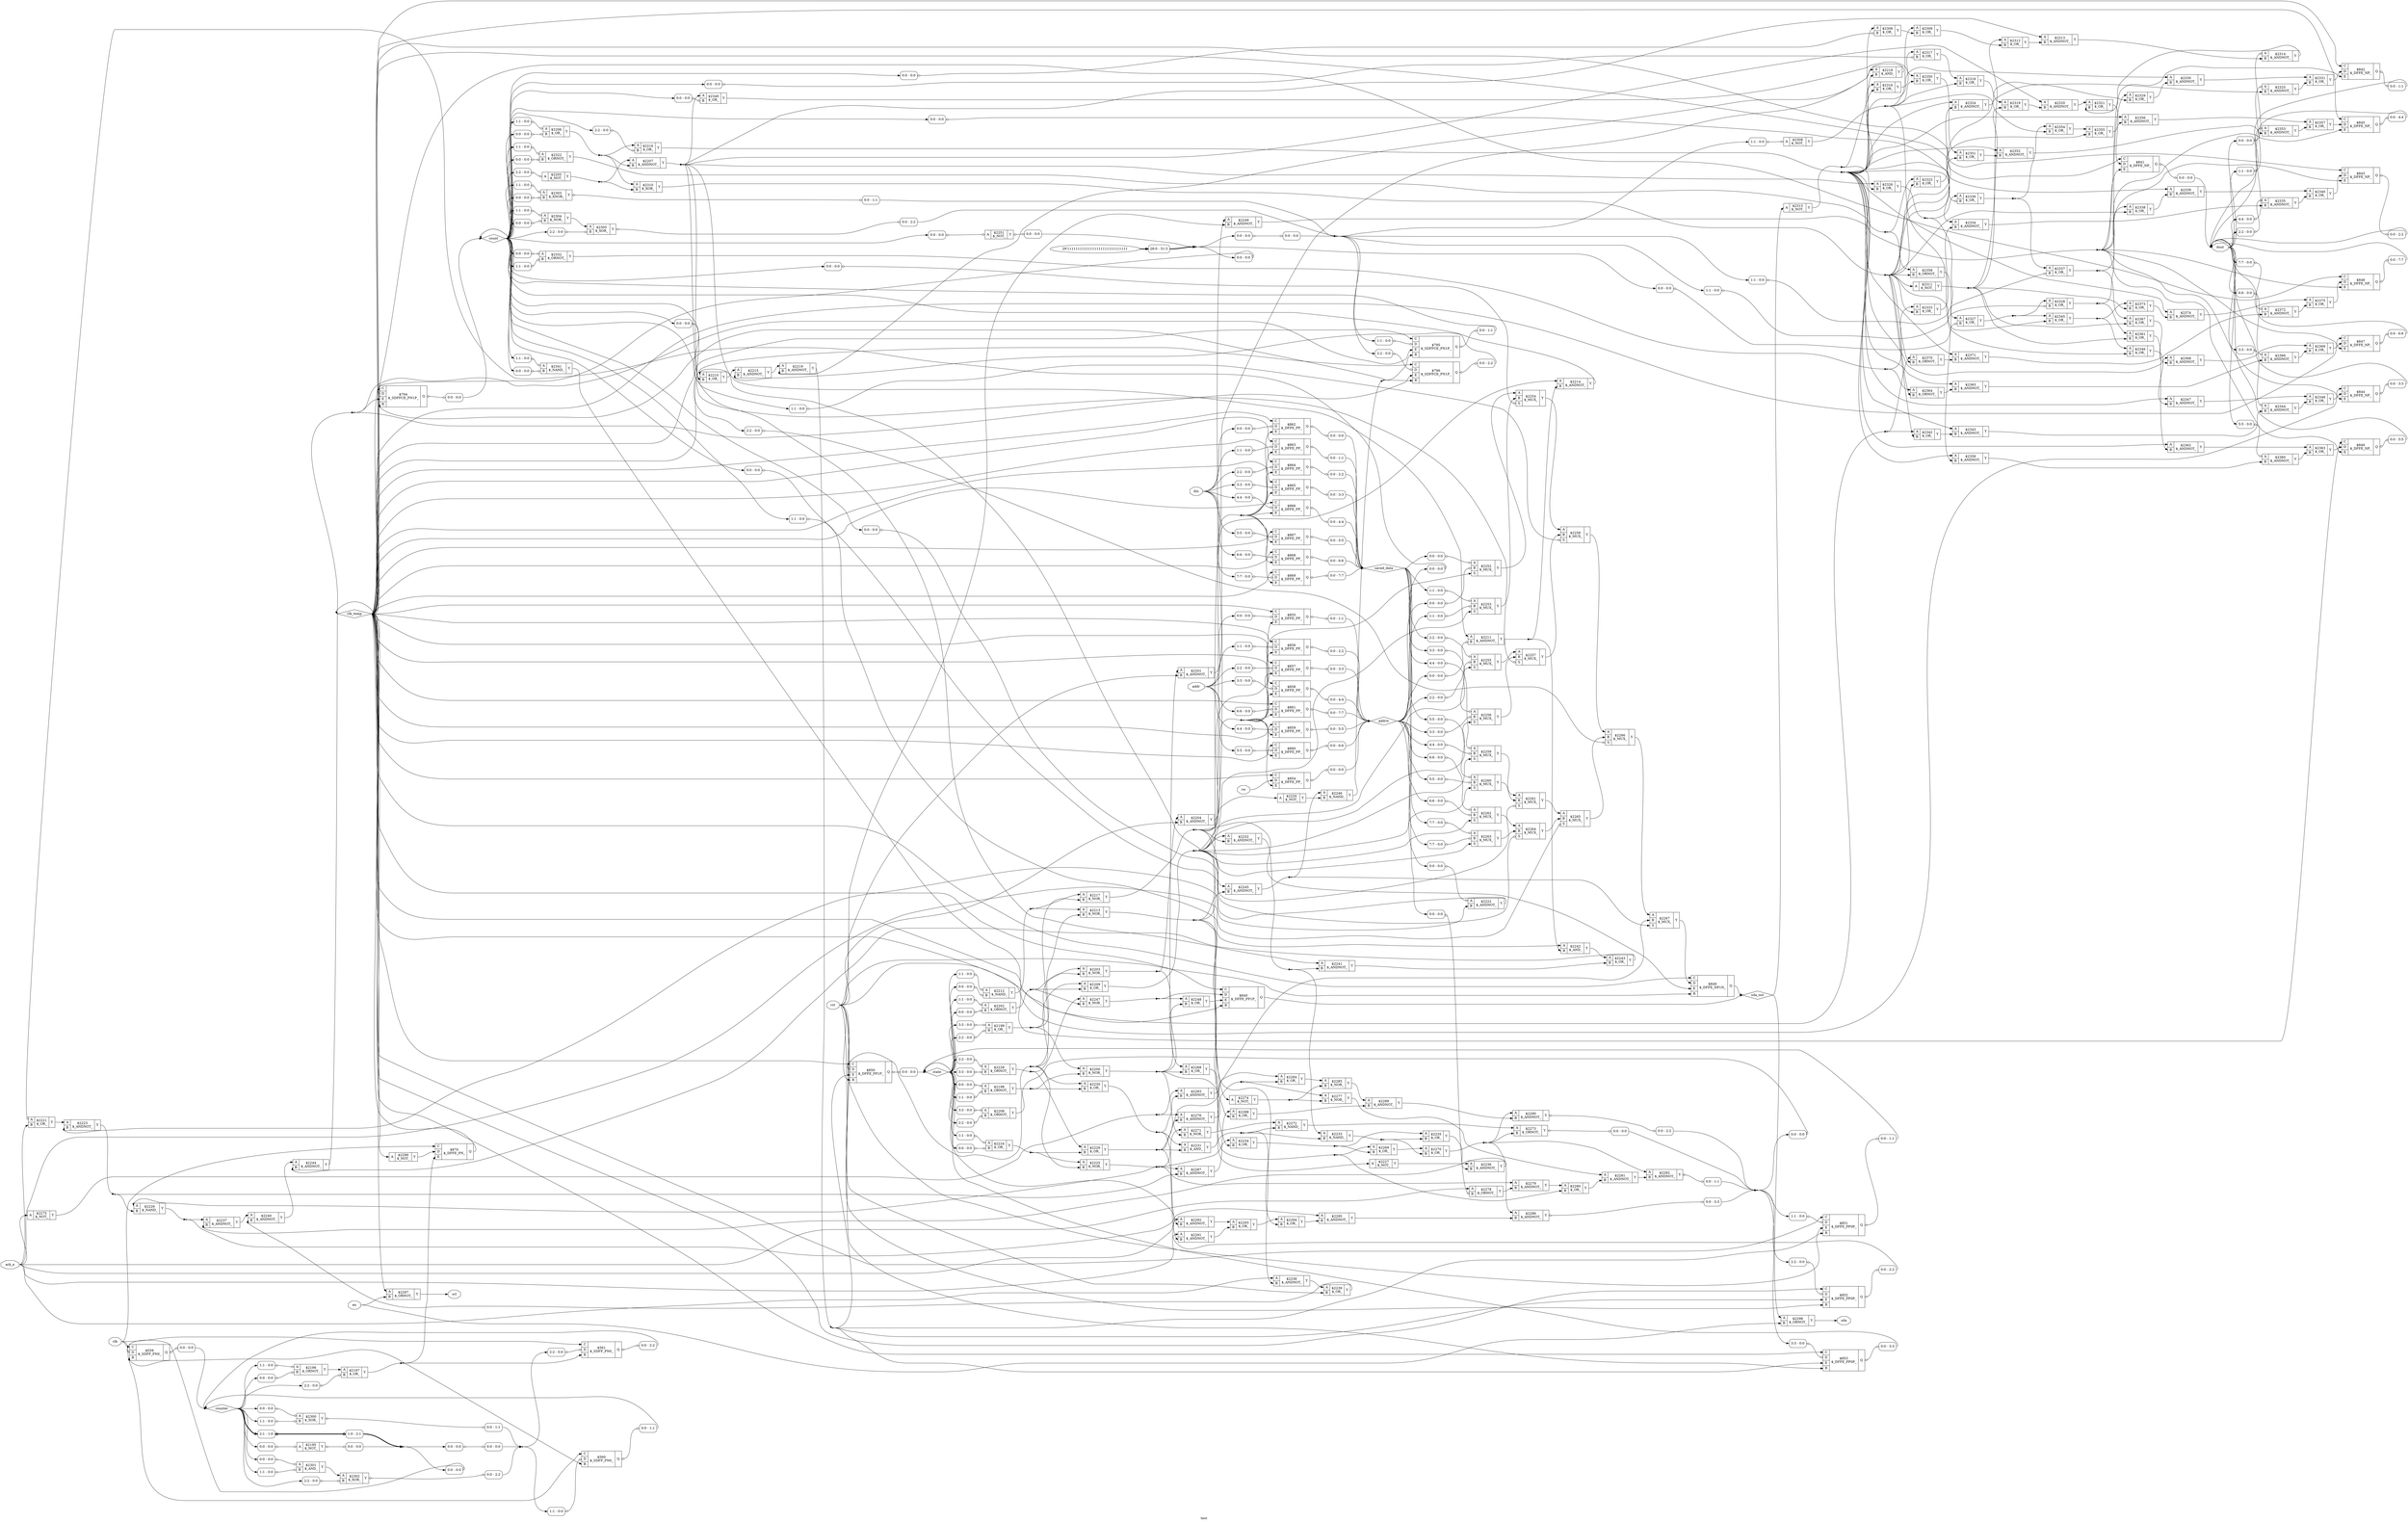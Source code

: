 digraph "test" {
label="test";
rankdir="LR";
remincross=true;
n172 [ shape=octagon, label="ack_a", color="black", fontcolor="black" ];
n173 [ shape=octagon, label="addr", color="black", fontcolor="black" ];
n174 [ shape=diamond, label="addrw", color="black", fontcolor="black" ];
n175 [ shape=octagon, label="clk", color="black", fontcolor="black" ];
n176 [ shape=diamond, label="clk_temp", color="black", fontcolor="black" ];
n177 [ shape=diamond, label="count", color="black", fontcolor="black" ];
n178 [ shape=diamond, label="counter", color="black", fontcolor="black" ];
n179 [ shape=octagon, label="din", color="black", fontcolor="black" ];
n180 [ shape=octagon, label="dout", color="black", fontcolor="black" ];
n181 [ shape=octagon, label="en", color="black", fontcolor="black" ];
n182 [ shape=octagon, label="rst", color="black", fontcolor="black" ];
n183 [ shape=octagon, label="rw", color="black", fontcolor="black" ];
n184 [ shape=diamond, label="saved_data", color="black", fontcolor="black" ];
n185 [ shape=octagon, label="scl", color="black", fontcolor="black" ];
n186 [ shape=octagon, label="sda", color="black", fontcolor="black" ];
n187 [ shape=diamond, label="sda_out", color="black", fontcolor="black" ];
n188 [ shape=diamond, label="state", color="black", fontcolor="black" ];
c191 [ shape=record, label="{{<p189> A}|$2195\n$_NOT_|{<p190> Y}}",  ];
x0 [ shape=record, style=rounded, label="<s0> 0:0 - 0:0 ", color="black", fontcolor="black" ];
x0:e -> c191:p189:w [arrowhead=odiamond, arrowtail=odiamond, dir=both, color="black", fontcolor="black", label=""];
x1 [ shape=record, style=rounded, label="<s0> 0:0 - 0:0 ", color="black", fontcolor="black" ];
c191:p190:e -> x1:w [arrowhead=odiamond, arrowtail=odiamond, dir=both, color="black", fontcolor="black", label=""];
c193 [ shape=record, label="{{<p189> A|<p192> B}|$2196\n$_ORNOT_|{<p190> Y}}",  ];
x2 [ shape=record, style=rounded, label="<s0> 1:1 - 0:0 ", color="black", fontcolor="black" ];
x2:e -> c193:p189:w [arrowhead=odiamond, arrowtail=odiamond, dir=both, color="black", fontcolor="black", label=""];
x3 [ shape=record, style=rounded, label="<s0> 0:0 - 0:0 ", color="black", fontcolor="black" ];
x3:e -> c193:p192:w [arrowhead=odiamond, arrowtail=odiamond, dir=both, color="black", fontcolor="black", label=""];
c194 [ shape=record, label="{{<p189> A|<p192> B}|$2197\n$_OR_|{<p190> Y}}",  ];
x4 [ shape=record, style=rounded, label="<s0> 2:2 - 0:0 ", color="black", fontcolor="black" ];
x4:e -> c194:p192:w [arrowhead=odiamond, arrowtail=odiamond, dir=both, color="black", fontcolor="black", label=""];
c195 [ shape=record, label="{{<p189> A|<p192> B}|$2198\n$_ORNOT_|{<p190> Y}}",  ];
x5 [ shape=record, style=rounded, label="<s0> 0:0 - 0:0 ", color="black", fontcolor="black" ];
x5:e -> c195:p189:w [arrowhead=odiamond, arrowtail=odiamond, dir=both, color="black", fontcolor="black", label=""];
x6 [ shape=record, style=rounded, label="<s0> 1:1 - 0:0 ", color="black", fontcolor="black" ];
x6:e -> c195:p192:w [arrowhead=odiamond, arrowtail=odiamond, dir=both, color="black", fontcolor="black", label=""];
c196 [ shape=record, label="{{<p189> A|<p192> B}|$2199\n$_OR_|{<p190> Y}}",  ];
x7 [ shape=record, style=rounded, label="<s0> 3:3 - 0:0 ", color="black", fontcolor="black" ];
x7:e -> c196:p189:w [arrowhead=odiamond, arrowtail=odiamond, dir=both, color="black", fontcolor="black", label=""];
x8 [ shape=record, style=rounded, label="<s0> 2:2 - 0:0 ", color="black", fontcolor="black" ];
x8:e -> c196:p192:w [arrowhead=odiamond, arrowtail=odiamond, dir=both, color="black", fontcolor="black", label=""];
c197 [ shape=record, label="{{<p189> A|<p192> B}|$2200\n$_NOR_|{<p190> Y}}",  ];
c198 [ shape=record, label="{{<p189> A|<p192> B}|$2201\n$_ANDNOT_|{<p190> Y}}",  ];
c199 [ shape=record, label="{{<p189> A|<p192> B}|$2202\n$_ORNOT_|{<p190> Y}}",  ];
x9 [ shape=record, style=rounded, label="<s0> 1:1 - 0:0 ", color="black", fontcolor="black" ];
x9:e -> c199:p189:w [arrowhead=odiamond, arrowtail=odiamond, dir=both, color="black", fontcolor="black", label=""];
x10 [ shape=record, style=rounded, label="<s0> 0:0 - 0:0 ", color="black", fontcolor="black" ];
x10:e -> c199:p192:w [arrowhead=odiamond, arrowtail=odiamond, dir=both, color="black", fontcolor="black", label=""];
c200 [ shape=record, label="{{<p189> A|<p192> B}|$2203\n$_NOR_|{<p190> Y}}",  ];
c201 [ shape=record, label="{{<p189> A|<p192> B}|$2204\n$_ANDNOT_|{<p190> Y}}",  ];
c202 [ shape=record, label="{{<p189> A}|$2205\n$_NOT_|{<p190> Y}}",  ];
x11 [ shape=record, style=rounded, label="<s0> 2:2 - 0:0 ", color="black", fontcolor="black" ];
x11:e -> c202:p189:w [arrowhead=odiamond, arrowtail=odiamond, dir=both, color="black", fontcolor="black", label=""];
c203 [ shape=record, label="{{<p189> A|<p192> B}|$2206\n$_OR_|{<p190> Y}}",  ];
x12 [ shape=record, style=rounded, label="<s0> 1:1 - 0:0 ", color="black", fontcolor="black" ];
x12:e -> c203:p189:w [arrowhead=odiamond, arrowtail=odiamond, dir=both, color="black", fontcolor="black", label=""];
x13 [ shape=record, style=rounded, label="<s0> 0:0 - 0:0 ", color="black", fontcolor="black" ];
x13:e -> c203:p192:w [arrowhead=odiamond, arrowtail=odiamond, dir=both, color="black", fontcolor="black", label=""];
c204 [ shape=record, label="{{<p189> A|<p192> B}|$2207\n$_ANDNOT_|{<p190> Y}}",  ];
c205 [ shape=record, label="{{<p189> A|<p192> B}|$2208\n$_ORNOT_|{<p190> Y}}",  ];
x14 [ shape=record, style=rounded, label="<s0> 3:3 - 0:0 ", color="black", fontcolor="black" ];
x14:e -> c205:p189:w [arrowhead=odiamond, arrowtail=odiamond, dir=both, color="black", fontcolor="black", label=""];
x15 [ shape=record, style=rounded, label="<s0> 2:2 - 0:0 ", color="black", fontcolor="black" ];
x15:e -> c205:p192:w [arrowhead=odiamond, arrowtail=odiamond, dir=both, color="black", fontcolor="black", label=""];
c206 [ shape=record, label="{{<p189> A|<p192> B}|$2209\n$_OR_|{<p190> Y}}",  ];
c207 [ shape=record, label="{{<p189> A|<p192> B}|$2210\n$_OR_|{<p190> Y}}",  ];
c208 [ shape=record, label="{{<p189> A|<p192> B}|$2211\n$_ANDNOT_|{<p190> Y}}",  ];
x16 [ shape=record, style=rounded, label="<s0> 0:0 - 0:0 ", color="black", fontcolor="black" ];
x16:e -> c208:p192:w [arrowhead=odiamond, arrowtail=odiamond, dir=both, color="black", fontcolor="black", label=""];
c209 [ shape=record, label="{{<p189> A|<p192> B}|$2212\n$_NAND_|{<p190> Y}}",  ];
x17 [ shape=record, style=rounded, label="<s0> 1:1 - 0:0 ", color="black", fontcolor="black" ];
x17:e -> c209:p189:w [arrowhead=odiamond, arrowtail=odiamond, dir=both, color="black", fontcolor="black", label=""];
x18 [ shape=record, style=rounded, label="<s0> 0:0 - 0:0 ", color="black", fontcolor="black" ];
x18:e -> c209:p192:w [arrowhead=odiamond, arrowtail=odiamond, dir=both, color="black", fontcolor="black", label=""];
c210 [ shape=record, label="{{<p189> A|<p192> B}|$2213\n$_NOR_|{<p190> Y}}",  ];
c211 [ shape=record, label="{{<p189> A|<p192> B}|$2214\n$_ANDNOT_|{<p190> Y}}",  ];
c212 [ shape=record, label="{{<p189> A|<p192> B}|$2215\n$_ANDNOT_|{<p190> Y}}",  ];
c213 [ shape=record, label="{{<p189> A|<p192> B}|$2216\n$_OR_|{<p190> Y}}",  ];
x19 [ shape=record, style=rounded, label="<s0> 2:2 - 0:0 ", color="black", fontcolor="black" ];
x19:e -> c213:p192:w [arrowhead=odiamond, arrowtail=odiamond, dir=both, color="black", fontcolor="black", label=""];
c214 [ shape=record, label="{{<p189> A|<p192> B}|$2217\n$_NOR_|{<p190> Y}}",  ];
c215 [ shape=record, label="{{<p189> A|<p192> B}|$2218\n$_AND_|{<p190> Y}}",  ];
c216 [ shape=record, label="{{<p189> A|<p192> B}|$2219\n$_ANDNOT_|{<p190> Y}}",  ];
c217 [ shape=record, label="{{<p189> A}|$2220\n$_NOT_|{<p190> Y}}",  ];
c218 [ shape=record, label="{{<p189> A|<p192> B}|$2221\n$_OR_|{<p190> Y}}",  ];
x20 [ shape=record, style=rounded, label="<s0> 0:0 - 0:0 ", color="black", fontcolor="black" ];
x20:e -> c218:p189:w [arrowhead=odiamond, arrowtail=odiamond, dir=both, color="black", fontcolor="black", label=""];
c219 [ shape=record, label="{{<p189> A|<p192> B}|$2222\n$_ANDNOT_|{<p190> Y}}",  ];
x21 [ shape=record, style=rounded, label="<s0> 0:0 - 0:0 ", color="black", fontcolor="black" ];
x21:e -> c219:p189:w [arrowhead=odiamond, arrowtail=odiamond, dir=both, color="black", fontcolor="black", label=""];
c220 [ shape=record, label="{{<p189> A|<p192> B}|$2223\n$_ANDNOT_|{<p190> Y}}",  ];
c221 [ shape=record, label="{{<p189> A|<p192> B}|$2224\n$_OR_|{<p190> Y}}",  ];
x22 [ shape=record, style=rounded, label="<s0> 1:1 - 0:0 ", color="black", fontcolor="black" ];
x22:e -> c221:p189:w [arrowhead=odiamond, arrowtail=odiamond, dir=both, color="black", fontcolor="black", label=""];
x23 [ shape=record, style=rounded, label="<s0> 0:0 - 0:0 ", color="black", fontcolor="black" ];
x23:e -> c221:p192:w [arrowhead=odiamond, arrowtail=odiamond, dir=both, color="black", fontcolor="black", label=""];
c222 [ shape=record, label="{{<p189> A|<p192> B}|$2225\n$_NOR_|{<p190> Y}}",  ];
c223 [ shape=record, label="{{<p189> A|<p192> B}|$2226\n$_NAND_|{<p190> Y}}",  ];
c224 [ shape=record, label="{{<p189> A}|$2227\n$_NOT_|{<p190> Y}}",  ];
c225 [ shape=record, label="{{<p189> A|<p192> B}|$2228\n$_ORNOT_|{<p190> Y}}",  ];
x24 [ shape=record, style=rounded, label="<s0> 2:2 - 0:0 ", color="black", fontcolor="black" ];
x24:e -> c225:p189:w [arrowhead=odiamond, arrowtail=odiamond, dir=both, color="black", fontcolor="black", label=""];
x25 [ shape=record, style=rounded, label="<s0> 3:3 - 0:0 ", color="black", fontcolor="black" ];
x25:e -> c225:p192:w [arrowhead=odiamond, arrowtail=odiamond, dir=both, color="black", fontcolor="black", label=""];
c226 [ shape=record, label="{{<p189> A|<p192> B}|$2229\n$_OR_|{<p190> Y}}",  ];
c227 [ shape=record, label="{{<p189> A|<p192> B}|$2230\n$_OR_|{<p190> Y}}",  ];
c228 [ shape=record, label="{{<p189> A|<p192> B}|$2231\n$_AND_|{<p190> Y}}",  ];
c229 [ shape=record, label="{{<p189> A|<p192> B}|$2232\n$_ANDNOT_|{<p190> Y}}",  ];
c230 [ shape=record, label="{{<p189> A|<p192> B}|$2233\n$_NAND_|{<p190> Y}}",  ];
c231 [ shape=record, label="{{<p189> A|<p192> B}|$2234\n$_OR_|{<p190> Y}}",  ];
c232 [ shape=record, label="{{<p189> A|<p192> B}|$2235\n$_OR_|{<p190> Y}}",  ];
c233 [ shape=record, label="{{<p189> A|<p192> B}|$2236\n$_ANDNOT_|{<p190> Y}}",  ];
c234 [ shape=record, label="{{<p189> A|<p192> B}|$2237\n$_ANDNOT_|{<p190> Y}}",  ];
c235 [ shape=record, label="{{<p189> A|<p192> B}|$2238\n$_ANDNOT_|{<p190> Y}}",  ];
c236 [ shape=record, label="{{<p189> A|<p192> B}|$2239\n$_OR_|{<p190> Y}}",  ];
c237 [ shape=record, label="{{<p189> A|<p192> B}|$2240\n$_ANDNOT_|{<p190> Y}}",  ];
c238 [ shape=record, label="{{<p189> A|<p192> B}|$2241\n$_ANDNOT_|{<p190> Y}}",  ];
c239 [ shape=record, label="{{<p189> A|<p192> B}|$2242\n$_AND_|{<p190> Y}}",  ];
c240 [ shape=record, label="{{<p189> A|<p192> B}|$2243\n$_OR_|{<p190> Y}}",  ];
c241 [ shape=record, label="{{<p189> A|<p192> B}|$2244\n$_ANDNOT_|{<p190> Y}}",  ];
c242 [ shape=record, label="{{<p189> A|<p192> B}|$2245\n$_ANDNOT_|{<p190> Y}}",  ];
c243 [ shape=record, label="{{<p189> A|<p192> B}|$2246\n$_NAND_|{<p190> Y}}",  ];
c244 [ shape=record, label="{{<p189> A|<p192> B}|$2247\n$_NOR_|{<p190> Y}}",  ];
c245 [ shape=record, label="{{<p189> A|<p192> B}|$2248\n$_OR_|{<p190> Y}}",  ];
c246 [ shape=record, label="{{<p189> A|<p192> B}|$2249\n$_ANDNOT_|{<p190> Y}}",  ];
c247 [ shape=record, label="{{<p189> A}|$2251\n$_NOT_|{<p190> Y}}",  ];
x26 [ shape=record, style=rounded, label="<s0> 0:0 - 0:0 ", color="black", fontcolor="black" ];
x26:e -> c247:p189:w [arrowhead=odiamond, arrowtail=odiamond, dir=both, color="black", fontcolor="black", label=""];
x27 [ shape=record, style=rounded, label="<s0> 0:0 - 0:0 ", color="black", fontcolor="black" ];
c247:p190:e -> x27:w [arrowhead=odiamond, arrowtail=odiamond, dir=both, color="black", fontcolor="black", label=""];
c249 [ shape=record, label="{{<p189> A|<p192> B|<p248> S}|$2252\n$_MUX_|{<p190> Y}}",  ];
x28 [ shape=record, style=rounded, label="<s0> 0:0 - 0:0 ", color="black", fontcolor="black" ];
x28:e -> c249:p189:w [arrowhead=odiamond, arrowtail=odiamond, dir=both, color="black", fontcolor="black", label=""];
x29 [ shape=record, style=rounded, label="<s0> 0:0 - 0:0 ", color="black", fontcolor="black" ];
x29:e -> c249:p192:w [arrowhead=odiamond, arrowtail=odiamond, dir=both, color="black", fontcolor="black", label=""];
c250 [ shape=record, label="{{<p189> A|<p192> B|<p248> S}|$2253\n$_MUX_|{<p190> Y}}",  ];
x30 [ shape=record, style=rounded, label="<s0> 1:1 - 0:0 ", color="black", fontcolor="black" ];
x30:e -> c250:p189:w [arrowhead=odiamond, arrowtail=odiamond, dir=both, color="black", fontcolor="black", label=""];
x31 [ shape=record, style=rounded, label="<s0> 1:1 - 0:0 ", color="black", fontcolor="black" ];
x31:e -> c250:p192:w [arrowhead=odiamond, arrowtail=odiamond, dir=both, color="black", fontcolor="black", label=""];
c251 [ shape=record, label="{{<p189> A|<p192> B|<p248> S}|$2254\n$_MUX_|{<p190> Y}}",  ];
x32 [ shape=record, style=rounded, label="<s0> 0:0 - 0:0 ", color="black", fontcolor="black" ];
x32:e -> c251:p248:w [arrowhead=odiamond, arrowtail=odiamond, dir=both, color="black", fontcolor="black", label=""];
c252 [ shape=record, label="{{<p189> A|<p192> B|<p248> S}|$2255\n$_MUX_|{<p190> Y}}",  ];
x33 [ shape=record, style=rounded, label="<s0> 2:2 - 0:0 ", color="black", fontcolor="black" ];
x33:e -> c252:p189:w [arrowhead=odiamond, arrowtail=odiamond, dir=both, color="black", fontcolor="black", label=""];
x34 [ shape=record, style=rounded, label="<s0> 2:2 - 0:0 ", color="black", fontcolor="black" ];
x34:e -> c252:p192:w [arrowhead=odiamond, arrowtail=odiamond, dir=both, color="black", fontcolor="black", label=""];
c253 [ shape=record, label="{{<p189> A|<p192> B|<p248> S}|$2256\n$_MUX_|{<p190> Y}}",  ];
x35 [ shape=record, style=rounded, label="<s0> 3:3 - 0:0 ", color="black", fontcolor="black" ];
x35:e -> c253:p189:w [arrowhead=odiamond, arrowtail=odiamond, dir=both, color="black", fontcolor="black", label=""];
x36 [ shape=record, style=rounded, label="<s0> 3:3 - 0:0 ", color="black", fontcolor="black" ];
x36:e -> c253:p192:w [arrowhead=odiamond, arrowtail=odiamond, dir=both, color="black", fontcolor="black", label=""];
c254 [ shape=record, label="{{<p189> A|<p192> B|<p248> S}|$2257\n$_MUX_|{<p190> Y}}",  ];
x37 [ shape=record, style=rounded, label="<s0> 0:0 - 0:0 ", color="black", fontcolor="black" ];
x37:e -> c254:p248:w [arrowhead=odiamond, arrowtail=odiamond, dir=both, color="black", fontcolor="black", label=""];
c255 [ shape=record, label="{{<p189> A|<p192> B|<p248> S}|$2258\n$_MUX_|{<p190> Y}}",  ];
x38 [ shape=record, style=rounded, label="<s0> 1:1 - 0:0 ", color="black", fontcolor="black" ];
x38:e -> c255:p248:w [arrowhead=odiamond, arrowtail=odiamond, dir=both, color="black", fontcolor="black", label=""];
c256 [ shape=record, label="{{<p189> A|<p192> B|<p248> S}|$2259\n$_MUX_|{<p190> Y}}",  ];
x39 [ shape=record, style=rounded, label="<s0> 4:4 - 0:0 ", color="black", fontcolor="black" ];
x39:e -> c256:p189:w [arrowhead=odiamond, arrowtail=odiamond, dir=both, color="black", fontcolor="black", label=""];
x40 [ shape=record, style=rounded, label="<s0> 4:4 - 0:0 ", color="black", fontcolor="black" ];
x40:e -> c256:p192:w [arrowhead=odiamond, arrowtail=odiamond, dir=both, color="black", fontcolor="black", label=""];
c257 [ shape=record, label="{{<p189> A|<p192> B|<p248> S}|$2260\n$_MUX_|{<p190> Y}}",  ];
x41 [ shape=record, style=rounded, label="<s0> 5:5 - 0:0 ", color="black", fontcolor="black" ];
x41:e -> c257:p189:w [arrowhead=odiamond, arrowtail=odiamond, dir=both, color="black", fontcolor="black", label=""];
x42 [ shape=record, style=rounded, label="<s0> 5:5 - 0:0 ", color="black", fontcolor="black" ];
x42:e -> c257:p192:w [arrowhead=odiamond, arrowtail=odiamond, dir=both, color="black", fontcolor="black", label=""];
c258 [ shape=record, label="{{<p189> A|<p192> B|<p248> S}|$2261\n$_MUX_|{<p190> Y}}",  ];
x43 [ shape=record, style=rounded, label="<s0> 0:0 - 0:0 ", color="black", fontcolor="black" ];
x43:e -> c258:p248:w [arrowhead=odiamond, arrowtail=odiamond, dir=both, color="black", fontcolor="black", label=""];
c259 [ shape=record, label="{{<p189> A|<p192> B|<p248> S}|$2262\n$_MUX_|{<p190> Y}}",  ];
x44 [ shape=record, style=rounded, label="<s0> 6:6 - 0:0 ", color="black", fontcolor="black" ];
x44:e -> c259:p189:w [arrowhead=odiamond, arrowtail=odiamond, dir=both, color="black", fontcolor="black", label=""];
x45 [ shape=record, style=rounded, label="<s0> 6:6 - 0:0 ", color="black", fontcolor="black" ];
x45:e -> c259:p192:w [arrowhead=odiamond, arrowtail=odiamond, dir=both, color="black", fontcolor="black", label=""];
c260 [ shape=record, label="{{<p189> A|<p192> B|<p248> S}|$2263\n$_MUX_|{<p190> Y}}",  ];
x46 [ shape=record, style=rounded, label="<s0> 7:7 - 0:0 ", color="black", fontcolor="black" ];
x46:e -> c260:p189:w [arrowhead=odiamond, arrowtail=odiamond, dir=both, color="black", fontcolor="black", label=""];
x47 [ shape=record, style=rounded, label="<s0> 7:7 - 0:0 ", color="black", fontcolor="black" ];
x47:e -> c260:p192:w [arrowhead=odiamond, arrowtail=odiamond, dir=both, color="black", fontcolor="black", label=""];
c261 [ shape=record, label="{{<p189> A|<p192> B|<p248> S}|$2264\n$_MUX_|{<p190> Y}}",  ];
x48 [ shape=record, style=rounded, label="<s0> 0:0 - 0:0 ", color="black", fontcolor="black" ];
x48:e -> c261:p248:w [arrowhead=odiamond, arrowtail=odiamond, dir=both, color="black", fontcolor="black", label=""];
c262 [ shape=record, label="{{<p189> A|<p192> B|<p248> S}|$2265\n$_MUX_|{<p190> Y}}",  ];
x49 [ shape=record, style=rounded, label="<s0> 1:1 - 0:0 ", color="black", fontcolor="black" ];
x49:e -> c262:p248:w [arrowhead=odiamond, arrowtail=odiamond, dir=both, color="black", fontcolor="black", label=""];
c263 [ shape=record, label="{{<p189> A|<p192> B|<p248> S}|$2266\n$_MUX_|{<p190> Y}}",  ];
x50 [ shape=record, style=rounded, label="<s0> 2:2 - 0:0 ", color="black", fontcolor="black" ];
x50:e -> c263:p248:w [arrowhead=odiamond, arrowtail=odiamond, dir=both, color="black", fontcolor="black", label=""];
c264 [ shape=record, label="{{<p189> A|<p192> B|<p248> S}|$2267\n$_MUX_|{<p190> Y}}",  ];
c265 [ shape=record, label="{{<p189> A|<p192> B}|$2268\n$_OR_|{<p190> Y}}",  ];
c266 [ shape=record, label="{{<p189> A|<p192> B}|$2269\n$_OR_|{<p190> Y}}",  ];
c267 [ shape=record, label="{{<p189> A|<p192> B}|$2270\n$_OR_|{<p190> Y}}",  ];
c268 [ shape=record, label="{{<p189> A|<p192> B}|$2271\n$_NOR_|{<p190> Y}}",  ];
c269 [ shape=record, label="{{<p189> A|<p192> B}|$2272\n$_NAND_|{<p190> Y}}",  ];
c270 [ shape=record, label="{{<p189> A|<p192> B}|$2273\n$_ORNOT_|{<p190> Y}}",  ];
x51 [ shape=record, style=rounded, label="<s0> 0:0 - 0:0 ", color="black", fontcolor="black" ];
c270:p190:e -> x51:w [arrowhead=odiamond, arrowtail=odiamond, dir=both, color="black", fontcolor="black", label=""];
c271 [ shape=record, label="{{<p189> A}|$2274\n$_NOT_|{<p190> Y}}",  ];
c272 [ shape=record, label="{{<p189> A}|$2275\n$_NOT_|{<p190> Y}}",  ];
c273 [ shape=record, label="{{<p189> A|<p192> B}|$2276\n$_ANDNOT_|{<p190> Y}}",  ];
c274 [ shape=record, label="{{<p189> A|<p192> B}|$2277\n$_NOR_|{<p190> Y}}",  ];
c275 [ shape=record, label="{{<p189> A|<p192> B}|$2278\n$_ORNOT_|{<p190> Y}}",  ];
x52 [ shape=record, style=rounded, label="<s0> 0:0 - 0:0 ", color="black", fontcolor="black" ];
x52:e -> c275:p192:w [arrowhead=odiamond, arrowtail=odiamond, dir=both, color="black", fontcolor="black", label=""];
c276 [ shape=record, label="{{<p189> A|<p192> B}|$2279\n$_ANDNOT_|{<p190> Y}}",  ];
c277 [ shape=record, label="{{<p189> A|<p192> B}|$2280\n$_OR_|{<p190> Y}}",  ];
c278 [ shape=record, label="{{<p189> A|<p192> B}|$2281\n$_ANDNOT_|{<p190> Y}}",  ];
c279 [ shape=record, label="{{<p189> A|<p192> B}|$2282\n$_ANDNOT_|{<p190> Y}}",  ];
x53 [ shape=record, style=rounded, label="<s0> 0:0 - 1:1 ", color="black", fontcolor="black" ];
c279:p190:e -> x53:w [arrowhead=odiamond, arrowtail=odiamond, dir=both, color="black", fontcolor="black", label=""];
c280 [ shape=record, label="{{<p189> A|<p192> B}|$2283\n$_ANDNOT_|{<p190> Y}}",  ];
c281 [ shape=record, label="{{<p189> A|<p192> B}|$2284\n$_OR_|{<p190> Y}}",  ];
c282 [ shape=record, label="{{<p189> A|<p192> B}|$2285\n$_NOR_|{<p190> Y}}",  ];
c283 [ shape=record, label="{{<p189> A|<p192> B}|$2287\n$_ANDNOT_|{<p190> Y}}",  ];
c284 [ shape=record, label="{{<p189> A|<p192> B}|$2288\n$_OR_|{<p190> Y}}",  ];
c285 [ shape=record, label="{{<p189> A|<p192> B}|$2289\n$_ANDNOT_|{<p190> Y}}",  ];
c286 [ shape=record, label="{{<p189> A|<p192> B}|$2290\n$_ANDNOT_|{<p190> Y}}",  ];
x54 [ shape=record, style=rounded, label="<s0> 0:0 - 2:2 ", color="black", fontcolor="black" ];
c286:p190:e -> x54:w [arrowhead=odiamond, arrowtail=odiamond, dir=both, color="black", fontcolor="black", label=""];
c287 [ shape=record, label="{{<p189> A|<p192> B}|$2291\n$_ANDNOT_|{<p190> Y}}",  ];
c288 [ shape=record, label="{{<p189> A|<p192> B}|$2292\n$_ANDNOT_|{<p190> Y}}",  ];
c289 [ shape=record, label="{{<p189> A|<p192> B}|$2293\n$_OR_|{<p190> Y}}",  ];
c290 [ shape=record, label="{{<p189> A|<p192> B}|$2294\n$_OR_|{<p190> Y}}",  ];
c291 [ shape=record, label="{{<p189> A|<p192> B}|$2295\n$_ANDNOT_|{<p190> Y}}",  ];
c292 [ shape=record, label="{{<p189> A|<p192> B}|$2296\n$_ANDNOT_|{<p190> Y}}",  ];
x55 [ shape=record, style=rounded, label="<s0> 0:0 - 3:3 ", color="black", fontcolor="black" ];
c292:p190:e -> x55:w [arrowhead=odiamond, arrowtail=odiamond, dir=both, color="black", fontcolor="black", label=""];
c293 [ shape=record, label="{{<p189> A|<p192> B}|$2297\n$_ORNOT_|{<p190> Y}}",  ];
c294 [ shape=record, label="{{<p189> A|<p192> B}|$2298\n$_ORNOT_|{<p190> Y}}",  ];
c295 [ shape=record, label="{{<p189> A}|$2299\n$_NOT_|{<p190> Y}}",  ];
c296 [ shape=record, label="{{<p189> A|<p192> B}|$2300\n$_XOR_|{<p190> Y}}",  ];
x56 [ shape=record, style=rounded, label="<s0> 0:0 - 0:0 ", color="black", fontcolor="black" ];
x56:e -> c296:p189:w [arrowhead=odiamond, arrowtail=odiamond, dir=both, color="black", fontcolor="black", label=""];
x57 [ shape=record, style=rounded, label="<s0> 1:1 - 0:0 ", color="black", fontcolor="black" ];
x57:e -> c296:p192:w [arrowhead=odiamond, arrowtail=odiamond, dir=both, color="black", fontcolor="black", label=""];
x58 [ shape=record, style=rounded, label="<s0> 0:0 - 1:1 ", color="black", fontcolor="black" ];
c296:p190:e -> x58:w [arrowhead=odiamond, arrowtail=odiamond, dir=both, color="black", fontcolor="black", label=""];
c297 [ shape=record, label="{{<p189> A|<p192> B}|$2301\n$_AND_|{<p190> Y}}",  ];
x59 [ shape=record, style=rounded, label="<s0> 0:0 - 0:0 ", color="black", fontcolor="black" ];
x59:e -> c297:p189:w [arrowhead=odiamond, arrowtail=odiamond, dir=both, color="black", fontcolor="black", label=""];
x60 [ shape=record, style=rounded, label="<s0> 1:1 - 0:0 ", color="black", fontcolor="black" ];
x60:e -> c297:p192:w [arrowhead=odiamond, arrowtail=odiamond, dir=both, color="black", fontcolor="black", label=""];
c298 [ shape=record, label="{{<p189> A|<p192> B}|$2302\n$_XOR_|{<p190> Y}}",  ];
x61 [ shape=record, style=rounded, label="<s0> 2:2 - 0:0 ", color="black", fontcolor="black" ];
x61:e -> c298:p192:w [arrowhead=odiamond, arrowtail=odiamond, dir=both, color="black", fontcolor="black", label=""];
x62 [ shape=record, style=rounded, label="<s0> 0:0 - 2:2 ", color="black", fontcolor="black" ];
c298:p190:e -> x62:w [arrowhead=odiamond, arrowtail=odiamond, dir=both, color="black", fontcolor="black", label=""];
c299 [ shape=record, label="{{<p189> A|<p192> B}|$2303\n$_XNOR_|{<p190> Y}}",  ];
x63 [ shape=record, style=rounded, label="<s0> 1:1 - 0:0 ", color="black", fontcolor="black" ];
x63:e -> c299:p189:w [arrowhead=odiamond, arrowtail=odiamond, dir=both, color="black", fontcolor="black", label=""];
x64 [ shape=record, style=rounded, label="<s0> 0:0 - 0:0 ", color="black", fontcolor="black" ];
x64:e -> c299:p192:w [arrowhead=odiamond, arrowtail=odiamond, dir=both, color="black", fontcolor="black", label=""];
x65 [ shape=record, style=rounded, label="<s0> 0:0 - 1:1 ", color="black", fontcolor="black" ];
c299:p190:e -> x65:w [arrowhead=odiamond, arrowtail=odiamond, dir=both, color="black", fontcolor="black", label=""];
c300 [ shape=record, label="{{<p189> A|<p192> B}|$2304\n$_NOR_|{<p190> Y}}",  ];
x66 [ shape=record, style=rounded, label="<s0> 1:1 - 0:0 ", color="black", fontcolor="black" ];
x66:e -> c300:p189:w [arrowhead=odiamond, arrowtail=odiamond, dir=both, color="black", fontcolor="black", label=""];
x67 [ shape=record, style=rounded, label="<s0> 0:0 - 0:0 ", color="black", fontcolor="black" ];
x67:e -> c300:p192:w [arrowhead=odiamond, arrowtail=odiamond, dir=both, color="black", fontcolor="black", label=""];
c301 [ shape=record, label="{{<p189> A|<p192> B}|$2305\n$_XOR_|{<p190> Y}}",  ];
x68 [ shape=record, style=rounded, label="<s0> 2:2 - 0:0 ", color="black", fontcolor="black" ];
x68:e -> c301:p192:w [arrowhead=odiamond, arrowtail=odiamond, dir=both, color="black", fontcolor="black", label=""];
x69 [ shape=record, style=rounded, label="<s0> 0:0 - 2:2 ", color="black", fontcolor="black" ];
c301:p190:e -> x69:w [arrowhead=odiamond, arrowtail=odiamond, dir=both, color="black", fontcolor="black", label=""];
c302 [ shape=record, label="{{<p189> A|<p192> B}|$2306\n$_OR_|{<p190> Y}}",  ];
x70 [ shape=record, style=rounded, label="<s0> 0:0 - 0:0 ", color="black", fontcolor="black" ];
x70:e -> c302:p192:w [arrowhead=odiamond, arrowtail=odiamond, dir=both, color="black", fontcolor="black", label=""];
c303 [ shape=record, label="{{<p189> A}|$2308\n$_NOT_|{<p190> Y}}",  ];
x71 [ shape=record, style=rounded, label="<s0> 1:1 - 0:0 ", color="black", fontcolor="black" ];
x71:e -> c303:p189:w [arrowhead=odiamond, arrowtail=odiamond, dir=both, color="black", fontcolor="black", label=""];
c304 [ shape=record, label="{{<p189> A|<p192> B}|$2309\n$_OR_|{<p190> Y}}",  ];
c305 [ shape=record, label="{{<p189> A|<p192> B}|$2310\n$_XOR_|{<p190> Y}}",  ];
c306 [ shape=record, label="{{<p189> A}|$2311\n$_NOT_|{<p190> Y}}",  ];
c307 [ shape=record, label="{{<p189> A|<p192> B}|$2312\n$_OR_|{<p190> Y}}",  ];
c308 [ shape=record, label="{{<p189> A|<p192> B}|$2313\n$_ANDNOT_|{<p190> Y}}",  ];
c309 [ shape=record, label="{{<p189> A|<p192> B}|$2314\n$_ANDNOT_|{<p190> Y}}",  ];
x72 [ shape=record, style=rounded, label="<s0> 0:0 - 0:0 ", color="black", fontcolor="black" ];
x72:e -> c309:p189:w [arrowhead=odiamond, arrowtail=odiamond, dir=both, color="black", fontcolor="black", label=""];
c310 [ shape=record, label="{{<p189> A}|$2315\n$_NOT_|{<p190> Y}}",  ];
c311 [ shape=record, label="{{<p189> A|<p192> B}|$2316\n$_OR_|{<p190> Y}}",  ];
c312 [ shape=record, label="{{<p189> A|<p192> B}|$2317\n$_OR_|{<p190> Y}}",  ];
x73 [ shape=record, style=rounded, label="<s0> 0:0 - 0:0 ", color="black", fontcolor="black" ];
x73:e -> c312:p192:w [arrowhead=odiamond, arrowtail=odiamond, dir=both, color="black", fontcolor="black", label=""];
c313 [ shape=record, label="{{<p189> A|<p192> B}|$2318\n$_OR_|{<p190> Y}}",  ];
c314 [ shape=record, label="{{<p189> A|<p192> B}|$2319\n$_OR_|{<p190> Y}}",  ];
c315 [ shape=record, label="{{<p189> A|<p192> B}|$2320\n$_ANDNOT_|{<p190> Y}}",  ];
c316 [ shape=record, label="{{<p189> A|<p192> B}|$2321\n$_OR_|{<p190> Y}}",  ];
c317 [ shape=record, label="{{<p189> A|<p192> B}|$2322\n$_ORNOT_|{<p190> Y}}",  ];
x74 [ shape=record, style=rounded, label="<s0> 1:1 - 0:0 ", color="black", fontcolor="black" ];
x74:e -> c317:p189:w [arrowhead=odiamond, arrowtail=odiamond, dir=both, color="black", fontcolor="black", label=""];
x75 [ shape=record, style=rounded, label="<s0> 0:0 - 0:0 ", color="black", fontcolor="black" ];
x75:e -> c317:p192:w [arrowhead=odiamond, arrowtail=odiamond, dir=both, color="black", fontcolor="black", label=""];
c318 [ shape=record, label="{{<p189> A|<p192> B}|$2323\n$_OR_|{<p190> Y}}",  ];
c319 [ shape=record, label="{{<p189> A|<p192> B}|$2324\n$_ANDNOT_|{<p190> Y}}",  ];
c320 [ shape=record, label="{{<p189> A|<p192> B}|$2325\n$_ANDNOT_|{<p190> Y}}",  ];
x76 [ shape=record, style=rounded, label="<s0> 1:1 - 0:0 ", color="black", fontcolor="black" ];
x76:e -> c320:p189:w [arrowhead=odiamond, arrowtail=odiamond, dir=both, color="black", fontcolor="black", label=""];
c321 [ shape=record, label="{{<p189> A|<p192> B}|$2326\n$_OR_|{<p190> Y}}",  ];
c322 [ shape=record, label="{{<p189> A|<p192> B}|$2327\n$_OR_|{<p190> Y}}",  ];
x77 [ shape=record, style=rounded, label="<s0> 0:0 - 0:0 ", color="black", fontcolor="black" ];
x77:e -> c322:p192:w [arrowhead=odiamond, arrowtail=odiamond, dir=both, color="black", fontcolor="black", label=""];
c323 [ shape=record, label="{{<p189> A|<p192> B}|$2328\n$_OR_|{<p190> Y}}",  ];
x78 [ shape=record, style=rounded, label="<s0> 1:1 - 0:0 ", color="black", fontcolor="black" ];
x78:e -> c323:p192:w [arrowhead=odiamond, arrowtail=odiamond, dir=both, color="black", fontcolor="black", label=""];
c324 [ shape=record, label="{{<p189> A|<p192> B}|$2329\n$_OR_|{<p190> Y}}",  ];
c325 [ shape=record, label="{{<p189> A|<p192> B}|$2330\n$_ANDNOT_|{<p190> Y}}",  ];
c326 [ shape=record, label="{{<p189> A|<p192> B}|$2331\n$_OR_|{<p190> Y}}",  ];
c327 [ shape=record, label="{{<p189> A|<p192> B}|$2332\n$_ORNOT_|{<p190> Y}}",  ];
x79 [ shape=record, style=rounded, label="<s0> 0:0 - 0:0 ", color="black", fontcolor="black" ];
x79:e -> c327:p189:w [arrowhead=odiamond, arrowtail=odiamond, dir=both, color="black", fontcolor="black", label=""];
x80 [ shape=record, style=rounded, label="<s0> 1:1 - 0:0 ", color="black", fontcolor="black" ];
x80:e -> c327:p192:w [arrowhead=odiamond, arrowtail=odiamond, dir=both, color="black", fontcolor="black", label=""];
c328 [ shape=record, label="{{<p189> A|<p192> B}|$2333\n$_OR_|{<p190> Y}}",  ];
c329 [ shape=record, label="{{<p189> A|<p192> B}|$2334\n$_ANDNOT_|{<p190> Y}}",  ];
c330 [ shape=record, label="{{<p189> A|<p192> B}|$2335\n$_ANDNOT_|{<p190> Y}}",  ];
x81 [ shape=record, style=rounded, label="<s0> 2:2 - 0:0 ", color="black", fontcolor="black" ];
x81:e -> c330:p189:w [arrowhead=odiamond, arrowtail=odiamond, dir=both, color="black", fontcolor="black", label=""];
c331 [ shape=record, label="{{<p189> A|<p192> B}|$2336\n$_OR_|{<p190> Y}}",  ];
x82 [ shape=record, style=rounded, label="<s0> 0:0 - 0:0 ", color="black", fontcolor="black" ];
x82:e -> c331:p192:w [arrowhead=odiamond, arrowtail=odiamond, dir=both, color="black", fontcolor="black", label=""];
c332 [ shape=record, label="{{<p189> A|<p192> B}|$2337\n$_OR_|{<p190> Y}}",  ];
x83 [ shape=record, style=rounded, label="<s0> 1:1 - 0:0 ", color="black", fontcolor="black" ];
x83:e -> c332:p192:w [arrowhead=odiamond, arrowtail=odiamond, dir=both, color="black", fontcolor="black", label=""];
c333 [ shape=record, label="{{<p189> A|<p192> B}|$2338\n$_OR_|{<p190> Y}}",  ];
c334 [ shape=record, label="{{<p189> A|<p192> B}|$2339\n$_ANDNOT_|{<p190> Y}}",  ];
c335 [ shape=record, label="{{<p189> A|<p192> B}|$2340\n$_OR_|{<p190> Y}}",  ];
c336 [ shape=record, label="{{<p189> A|<p192> B}|$2341\n$_NAND_|{<p190> Y}}",  ];
x84 [ shape=record, style=rounded, label="<s0> 1:1 - 0:0 ", color="black", fontcolor="black" ];
x84:e -> c336:p189:w [arrowhead=odiamond, arrowtail=odiamond, dir=both, color="black", fontcolor="black", label=""];
x85 [ shape=record, style=rounded, label="<s0> 0:0 - 0:0 ", color="black", fontcolor="black" ];
x85:e -> c336:p192:w [arrowhead=odiamond, arrowtail=odiamond, dir=both, color="black", fontcolor="black", label=""];
c337 [ shape=record, label="{{<p189> A|<p192> B}|$2342\n$_OR_|{<p190> Y}}",  ];
c338 [ shape=record, label="{{<p189> A|<p192> B}|$2343\n$_ANDNOT_|{<p190> Y}}",  ];
c339 [ shape=record, label="{{<p189> A|<p192> B}|$2344\n$_ANDNOT_|{<p190> Y}}",  ];
x86 [ shape=record, style=rounded, label="<s0> 3:3 - 0:0 ", color="black", fontcolor="black" ];
x86:e -> c339:p189:w [arrowhead=odiamond, arrowtail=odiamond, dir=both, color="black", fontcolor="black", label=""];
c340 [ shape=record, label="{{<p189> A|<p192> B}|$2345\n$_OR_|{<p190> Y}}",  ];
c341 [ shape=record, label="{{<p189> A|<p192> B}|$2346\n$_OR_|{<p190> Y}}",  ];
c342 [ shape=record, label="{{<p189> A|<p192> B}|$2347\n$_ANDNOT_|{<p190> Y}}",  ];
c343 [ shape=record, label="{{<p189> A|<p192> B}|$2348\n$_OR_|{<p190> Y}}",  ];
c344 [ shape=record, label="{{<p189> A|<p192> B}|$2349\n$_OR_|{<p190> Y}}",  ];
x87 [ shape=record, style=rounded, label="<s0> 0:0 - 0:0 ", color="black", fontcolor="black" ];
x87:e -> c344:p192:w [arrowhead=odiamond, arrowtail=odiamond, dir=both, color="black", fontcolor="black", label=""];
c345 [ shape=record, label="{{<p189> A|<p192> B}|$2350\n$_OR_|{<p190> Y}}",  ];
c346 [ shape=record, label="{{<p189> A|<p192> B}|$2351\n$_OR_|{<p190> Y}}",  ];
c347 [ shape=record, label="{{<p189> A|<p192> B}|$2352\n$_ANDNOT_|{<p190> Y}}",  ];
c348 [ shape=record, label="{{<p189> A|<p192> B}|$2353\n$_ANDNOT_|{<p190> Y}}",  ];
x88 [ shape=record, style=rounded, label="<s0> 4:4 - 0:0 ", color="black", fontcolor="black" ];
x88:e -> c348:p189:w [arrowhead=odiamond, arrowtail=odiamond, dir=both, color="black", fontcolor="black", label=""];
c349 [ shape=record, label="{{<p189> A|<p192> B}|$2354\n$_OR_|{<p190> Y}}",  ];
c350 [ shape=record, label="{{<p189> A|<p192> B}|$2355\n$_OR_|{<p190> Y}}",  ];
c351 [ shape=record, label="{{<p189> A|<p192> B}|$2356\n$_ANDNOT_|{<p190> Y}}",  ];
c352 [ shape=record, label="{{<p189> A|<p192> B}|$2357\n$_OR_|{<p190> Y}}",  ];
c353 [ shape=record, label="{{<p189> A|<p192> B}|$2358\n$_ORNOT_|{<p190> Y}}",  ];
c354 [ shape=record, label="{{<p189> A|<p192> B}|$2359\n$_ANDNOT_|{<p190> Y}}",  ];
c355 [ shape=record, label="{{<p189> A|<p192> B}|$2360\n$_ANDNOT_|{<p190> Y}}",  ];
x89 [ shape=record, style=rounded, label="<s0> 5:5 - 0:0 ", color="black", fontcolor="black" ];
x89:e -> c355:p189:w [arrowhead=odiamond, arrowtail=odiamond, dir=both, color="black", fontcolor="black", label=""];
c356 [ shape=record, label="{{<p189> A|<p192> B}|$2361\n$_OR_|{<p190> Y}}",  ];
c357 [ shape=record, label="{{<p189> A|<p192> B}|$2362\n$_ANDNOT_|{<p190> Y}}",  ];
c358 [ shape=record, label="{{<p189> A|<p192> B}|$2363\n$_OR_|{<p190> Y}}",  ];
c359 [ shape=record, label="{{<p189> A|<p192> B}|$2364\n$_ORNOT_|{<p190> Y}}",  ];
c360 [ shape=record, label="{{<p189> A|<p192> B}|$2365\n$_ANDNOT_|{<p190> Y}}",  ];
c361 [ shape=record, label="{{<p189> A|<p192> B}|$2366\n$_ANDNOT_|{<p190> Y}}",  ];
x90 [ shape=record, style=rounded, label="<s0> 6:6 - 0:0 ", color="black", fontcolor="black" ];
x90:e -> c361:p189:w [arrowhead=odiamond, arrowtail=odiamond, dir=both, color="black", fontcolor="black", label=""];
c362 [ shape=record, label="{{<p189> A|<p192> B}|$2367\n$_OR_|{<p190> Y}}",  ];
c363 [ shape=record, label="{{<p189> A|<p192> B}|$2368\n$_ANDNOT_|{<p190> Y}}",  ];
c364 [ shape=record, label="{{<p189> A|<p192> B}|$2369\n$_OR_|{<p190> Y}}",  ];
c365 [ shape=record, label="{{<p189> A|<p192> B}|$2370\n$_ORNOT_|{<p190> Y}}",  ];
c366 [ shape=record, label="{{<p189> A|<p192> B}|$2371\n$_ANDNOT_|{<p190> Y}}",  ];
c367 [ shape=record, label="{{<p189> A|<p192> B}|$2372\n$_ANDNOT_|{<p190> Y}}",  ];
x91 [ shape=record, style=rounded, label="<s0> 7:7 - 0:0 ", color="black", fontcolor="black" ];
x91:e -> c367:p189:w [arrowhead=odiamond, arrowtail=odiamond, dir=both, color="black", fontcolor="black", label=""];
c368 [ shape=record, label="{{<p189> A|<p192> B}|$2373\n$_OR_|{<p190> Y}}",  ];
c369 [ shape=record, label="{{<p189> A|<p192> B}|$2374\n$_ANDNOT_|{<p190> Y}}",  ];
c370 [ shape=record, label="{{<p189> A|<p192> B}|$2375\n$_OR_|{<p190> Y}}",  ];
c375 [ shape=record, label="{{<p371> C|<p372> D|<p373> R}|$559\n$_SDFF_PN0_|{<p374> Q}}",  ];
x92 [ shape=record, style=rounded, label="<s0> 0:0 - 0:0 ", color="black", fontcolor="black" ];
x92:e -> c375:p372:w [arrowhead=odiamond, arrowtail=odiamond, dir=both, color="black", fontcolor="black", label=""];
x93 [ shape=record, style=rounded, label="<s0> 0:0 - 0:0 ", color="black", fontcolor="black" ];
c375:p374:e -> x93:w [arrowhead=odiamond, arrowtail=odiamond, dir=both, color="black", fontcolor="black", label=""];
c376 [ shape=record, label="{{<p371> C|<p372> D|<p373> R}|$560\n$_SDFF_PN0_|{<p374> Q}}",  ];
x94 [ shape=record, style=rounded, label="<s0> 1:1 - 0:0 ", color="black", fontcolor="black" ];
x94:e -> c376:p372:w [arrowhead=odiamond, arrowtail=odiamond, dir=both, color="black", fontcolor="black", label=""];
x95 [ shape=record, style=rounded, label="<s0> 0:0 - 1:1 ", color="black", fontcolor="black" ];
c376:p374:e -> x95:w [arrowhead=odiamond, arrowtail=odiamond, dir=both, color="black", fontcolor="black", label=""];
c377 [ shape=record, label="{{<p371> C|<p372> D|<p373> R}|$561\n$_SDFF_PN0_|{<p374> Q}}",  ];
x96 [ shape=record, style=rounded, label="<s0> 2:2 - 0:0 ", color="black", fontcolor="black" ];
x96:e -> c377:p372:w [arrowhead=odiamond, arrowtail=odiamond, dir=both, color="black", fontcolor="black", label=""];
x97 [ shape=record, style=rounded, label="<s0> 0:0 - 2:2 ", color="black", fontcolor="black" ];
c377:p374:e -> x97:w [arrowhead=odiamond, arrowtail=odiamond, dir=both, color="black", fontcolor="black", label=""];
c379 [ shape=record, label="{{<p371> C|<p372> D|<p378> E|<p373> R}|$794\n$_SDFFCE_PN1P_|{<p374> Q}}",  ];
x98 [ shape=record, style=rounded, label="<s0> 0:0 - 0:0 ", color="black", fontcolor="black" ];
x98:e -> c379:p372:w [arrowhead=odiamond, arrowtail=odiamond, dir=both, color="black", fontcolor="black", label=""];
x99 [ shape=record, style=rounded, label="<s0> 0:0 - 0:0 ", color="black", fontcolor="black" ];
c379:p374:e -> x99:w [arrowhead=odiamond, arrowtail=odiamond, dir=both, color="black", fontcolor="black", label=""];
c380 [ shape=record, label="{{<p371> C|<p372> D|<p378> E|<p373> R}|$795\n$_SDFFCE_PN1P_|{<p374> Q}}",  ];
x100 [ shape=record, style=rounded, label="<s0> 1:1 - 0:0 ", color="black", fontcolor="black" ];
x100:e -> c380:p372:w [arrowhead=odiamond, arrowtail=odiamond, dir=both, color="black", fontcolor="black", label=""];
x101 [ shape=record, style=rounded, label="<s0> 0:0 - 1:1 ", color="black", fontcolor="black" ];
c380:p374:e -> x101:w [arrowhead=odiamond, arrowtail=odiamond, dir=both, color="black", fontcolor="black", label=""];
c381 [ shape=record, label="{{<p371> C|<p372> D|<p378> E|<p373> R}|$796\n$_SDFFCE_PN1P_|{<p374> Q}}",  ];
x102 [ shape=record, style=rounded, label="<s0> 2:2 - 0:0 ", color="black", fontcolor="black" ];
x102:e -> c381:p372:w [arrowhead=odiamond, arrowtail=odiamond, dir=both, color="black", fontcolor="black", label=""];
x103 [ shape=record, style=rounded, label="<s0> 0:0 - 2:2 ", color="black", fontcolor="black" ];
c381:p374:e -> x103:w [arrowhead=odiamond, arrowtail=odiamond, dir=both, color="black", fontcolor="black", label=""];
c382 [ shape=record, label="{{<p371> C|<p372> D|<p378> E|<p373> R}|$840\n$_DFFE_PP1P_|{<p374> Q}}",  ];
c383 [ shape=record, label="{{<p371> C|<p372> D|<p378> E}|$841\n$_DFFE_NP_|{<p374> Q}}",  ];
x104 [ shape=record, style=rounded, label="<s0> 0:0 - 0:0 ", color="black", fontcolor="black" ];
c383:p374:e -> x104:w [arrowhead=odiamond, arrowtail=odiamond, dir=both, color="black", fontcolor="black", label=""];
c384 [ shape=record, label="{{<p371> C|<p372> D|<p378> E}|$842\n$_DFFE_NP_|{<p374> Q}}",  ];
x105 [ shape=record, style=rounded, label="<s0> 0:0 - 1:1 ", color="black", fontcolor="black" ];
c384:p374:e -> x105:w [arrowhead=odiamond, arrowtail=odiamond, dir=both, color="black", fontcolor="black", label=""];
c385 [ shape=record, label="{{<p371> C|<p372> D|<p378> E}|$843\n$_DFFE_NP_|{<p374> Q}}",  ];
x106 [ shape=record, style=rounded, label="<s0> 0:0 - 2:2 ", color="black", fontcolor="black" ];
c385:p374:e -> x106:w [arrowhead=odiamond, arrowtail=odiamond, dir=both, color="black", fontcolor="black", label=""];
c386 [ shape=record, label="{{<p371> C|<p372> D|<p378> E}|$844\n$_DFFE_NP_|{<p374> Q}}",  ];
x107 [ shape=record, style=rounded, label="<s0> 0:0 - 3:3 ", color="black", fontcolor="black" ];
c386:p374:e -> x107:w [arrowhead=odiamond, arrowtail=odiamond, dir=both, color="black", fontcolor="black", label=""];
c387 [ shape=record, label="{{<p371> C|<p372> D|<p378> E}|$845\n$_DFFE_NP_|{<p374> Q}}",  ];
x108 [ shape=record, style=rounded, label="<s0> 0:0 - 4:4 ", color="black", fontcolor="black" ];
c387:p374:e -> x108:w [arrowhead=odiamond, arrowtail=odiamond, dir=both, color="black", fontcolor="black", label=""];
c388 [ shape=record, label="{{<p371> C|<p372> D|<p378> E}|$846\n$_DFFE_NP_|{<p374> Q}}",  ];
x109 [ shape=record, style=rounded, label="<s0> 0:0 - 5:5 ", color="black", fontcolor="black" ];
c388:p374:e -> x109:w [arrowhead=odiamond, arrowtail=odiamond, dir=both, color="black", fontcolor="black", label=""];
c389 [ shape=record, label="{{<p371> C|<p372> D|<p378> E}|$847\n$_DFFE_NP_|{<p374> Q}}",  ];
x110 [ shape=record, style=rounded, label="<s0> 0:0 - 6:6 ", color="black", fontcolor="black" ];
c389:p374:e -> x110:w [arrowhead=odiamond, arrowtail=odiamond, dir=both, color="black", fontcolor="black", label=""];
c390 [ shape=record, label="{{<p371> C|<p372> D|<p378> E}|$848\n$_DFFE_NP_|{<p374> Q}}",  ];
x111 [ shape=record, style=rounded, label="<s0> 0:0 - 7:7 ", color="black", fontcolor="black" ];
c390:p374:e -> x111:w [arrowhead=odiamond, arrowtail=odiamond, dir=both, color="black", fontcolor="black", label=""];
c391 [ shape=record, label="{{<p371> C|<p372> D|<p378> E|<p373> R}|$849\n$_DFFE_NP1N_|{<p374> Q}}",  ];
c392 [ shape=record, label="{{<p371> C|<p372> D|<p378> E|<p373> R}|$850\n$_DFFE_PP1P_|{<p374> Q}}",  ];
x112 [ shape=record, style=rounded, label="<s0> 0:0 - 0:0 ", color="black", fontcolor="black" ];
x112:e -> c392:p372:w [arrowhead=odiamond, arrowtail=odiamond, dir=both, color="black", fontcolor="black", label=""];
x113 [ shape=record, style=rounded, label="<s0> 0:0 - 0:0 ", color="black", fontcolor="black" ];
c392:p374:e -> x113:w [arrowhead=odiamond, arrowtail=odiamond, dir=both, color="black", fontcolor="black", label=""];
c393 [ shape=record, label="{{<p371> C|<p372> D|<p378> E|<p373> R}|$851\n$_DFFE_PP0P_|{<p374> Q}}",  ];
x114 [ shape=record, style=rounded, label="<s0> 1:1 - 0:0 ", color="black", fontcolor="black" ];
x114:e -> c393:p372:w [arrowhead=odiamond, arrowtail=odiamond, dir=both, color="black", fontcolor="black", label=""];
x115 [ shape=record, style=rounded, label="<s0> 0:0 - 1:1 ", color="black", fontcolor="black" ];
c393:p374:e -> x115:w [arrowhead=odiamond, arrowtail=odiamond, dir=both, color="black", fontcolor="black", label=""];
c394 [ shape=record, label="{{<p371> C|<p372> D|<p378> E|<p373> R}|$852\n$_DFFE_PP0P_|{<p374> Q}}",  ];
x116 [ shape=record, style=rounded, label="<s0> 2:2 - 0:0 ", color="black", fontcolor="black" ];
x116:e -> c394:p372:w [arrowhead=odiamond, arrowtail=odiamond, dir=both, color="black", fontcolor="black", label=""];
x117 [ shape=record, style=rounded, label="<s0> 0:0 - 2:2 ", color="black", fontcolor="black" ];
c394:p374:e -> x117:w [arrowhead=odiamond, arrowtail=odiamond, dir=both, color="black", fontcolor="black", label=""];
c395 [ shape=record, label="{{<p371> C|<p372> D|<p378> E|<p373> R}|$853\n$_DFFE_PP0P_|{<p374> Q}}",  ];
x118 [ shape=record, style=rounded, label="<s0> 3:3 - 0:0 ", color="black", fontcolor="black" ];
x118:e -> c395:p372:w [arrowhead=odiamond, arrowtail=odiamond, dir=both, color="black", fontcolor="black", label=""];
x119 [ shape=record, style=rounded, label="<s0> 0:0 - 3:3 ", color="black", fontcolor="black" ];
c395:p374:e -> x119:w [arrowhead=odiamond, arrowtail=odiamond, dir=both, color="black", fontcolor="black", label=""];
c396 [ shape=record, label="{{<p371> C|<p372> D|<p378> E}|$854\n$_DFFE_PP_|{<p374> Q}}",  ];
x120 [ shape=record, style=rounded, label="<s0> 0:0 - 0:0 ", color="black", fontcolor="black" ];
c396:p374:e -> x120:w [arrowhead=odiamond, arrowtail=odiamond, dir=both, color="black", fontcolor="black", label=""];
c397 [ shape=record, label="{{<p371> C|<p372> D|<p378> E}|$855\n$_DFFE_PP_|{<p374> Q}}",  ];
x121 [ shape=record, style=rounded, label="<s0> 0:0 - 0:0 ", color="black", fontcolor="black" ];
x121:e -> c397:p372:w [arrowhead=odiamond, arrowtail=odiamond, dir=both, color="black", fontcolor="black", label=""];
x122 [ shape=record, style=rounded, label="<s0> 0:0 - 1:1 ", color="black", fontcolor="black" ];
c397:p374:e -> x122:w [arrowhead=odiamond, arrowtail=odiamond, dir=both, color="black", fontcolor="black", label=""];
c398 [ shape=record, label="{{<p371> C|<p372> D|<p378> E}|$856\n$_DFFE_PP_|{<p374> Q}}",  ];
x123 [ shape=record, style=rounded, label="<s0> 1:1 - 0:0 ", color="black", fontcolor="black" ];
x123:e -> c398:p372:w [arrowhead=odiamond, arrowtail=odiamond, dir=both, color="black", fontcolor="black", label=""];
x124 [ shape=record, style=rounded, label="<s0> 0:0 - 2:2 ", color="black", fontcolor="black" ];
c398:p374:e -> x124:w [arrowhead=odiamond, arrowtail=odiamond, dir=both, color="black", fontcolor="black", label=""];
c399 [ shape=record, label="{{<p371> C|<p372> D|<p378> E}|$857\n$_DFFE_PP_|{<p374> Q}}",  ];
x125 [ shape=record, style=rounded, label="<s0> 2:2 - 0:0 ", color="black", fontcolor="black" ];
x125:e -> c399:p372:w [arrowhead=odiamond, arrowtail=odiamond, dir=both, color="black", fontcolor="black", label=""];
x126 [ shape=record, style=rounded, label="<s0> 0:0 - 3:3 ", color="black", fontcolor="black" ];
c399:p374:e -> x126:w [arrowhead=odiamond, arrowtail=odiamond, dir=both, color="black", fontcolor="black", label=""];
c400 [ shape=record, label="{{<p371> C|<p372> D|<p378> E}|$858\n$_DFFE_PP_|{<p374> Q}}",  ];
x127 [ shape=record, style=rounded, label="<s0> 3:3 - 0:0 ", color="black", fontcolor="black" ];
x127:e -> c400:p372:w [arrowhead=odiamond, arrowtail=odiamond, dir=both, color="black", fontcolor="black", label=""];
x128 [ shape=record, style=rounded, label="<s0> 0:0 - 4:4 ", color="black", fontcolor="black" ];
c400:p374:e -> x128:w [arrowhead=odiamond, arrowtail=odiamond, dir=both, color="black", fontcolor="black", label=""];
c401 [ shape=record, label="{{<p371> C|<p372> D|<p378> E}|$859\n$_DFFE_PP_|{<p374> Q}}",  ];
x129 [ shape=record, style=rounded, label="<s0> 4:4 - 0:0 ", color="black", fontcolor="black" ];
x129:e -> c401:p372:w [arrowhead=odiamond, arrowtail=odiamond, dir=both, color="black", fontcolor="black", label=""];
x130 [ shape=record, style=rounded, label="<s0> 0:0 - 5:5 ", color="black", fontcolor="black" ];
c401:p374:e -> x130:w [arrowhead=odiamond, arrowtail=odiamond, dir=both, color="black", fontcolor="black", label=""];
c402 [ shape=record, label="{{<p371> C|<p372> D|<p378> E}|$860\n$_DFFE_PP_|{<p374> Q}}",  ];
x131 [ shape=record, style=rounded, label="<s0> 5:5 - 0:0 ", color="black", fontcolor="black" ];
x131:e -> c402:p372:w [arrowhead=odiamond, arrowtail=odiamond, dir=both, color="black", fontcolor="black", label=""];
x132 [ shape=record, style=rounded, label="<s0> 0:0 - 6:6 ", color="black", fontcolor="black" ];
c402:p374:e -> x132:w [arrowhead=odiamond, arrowtail=odiamond, dir=both, color="black", fontcolor="black", label=""];
c403 [ shape=record, label="{{<p371> C|<p372> D|<p378> E}|$861\n$_DFFE_PP_|{<p374> Q}}",  ];
x133 [ shape=record, style=rounded, label="<s0> 6:6 - 0:0 ", color="black", fontcolor="black" ];
x133:e -> c403:p372:w [arrowhead=odiamond, arrowtail=odiamond, dir=both, color="black", fontcolor="black", label=""];
x134 [ shape=record, style=rounded, label="<s0> 0:0 - 7:7 ", color="black", fontcolor="black" ];
c403:p374:e -> x134:w [arrowhead=odiamond, arrowtail=odiamond, dir=both, color="black", fontcolor="black", label=""];
c404 [ shape=record, label="{{<p371> C|<p372> D|<p378> E}|$862\n$_DFFE_PP_|{<p374> Q}}",  ];
x135 [ shape=record, style=rounded, label="<s0> 0:0 - 0:0 ", color="black", fontcolor="black" ];
x135:e -> c404:p372:w [arrowhead=odiamond, arrowtail=odiamond, dir=both, color="black", fontcolor="black", label=""];
x136 [ shape=record, style=rounded, label="<s0> 0:0 - 0:0 ", color="black", fontcolor="black" ];
c404:p374:e -> x136:w [arrowhead=odiamond, arrowtail=odiamond, dir=both, color="black", fontcolor="black", label=""];
c405 [ shape=record, label="{{<p371> C|<p372> D|<p378> E}|$863\n$_DFFE_PP_|{<p374> Q}}",  ];
x137 [ shape=record, style=rounded, label="<s0> 1:1 - 0:0 ", color="black", fontcolor="black" ];
x137:e -> c405:p372:w [arrowhead=odiamond, arrowtail=odiamond, dir=both, color="black", fontcolor="black", label=""];
x138 [ shape=record, style=rounded, label="<s0> 0:0 - 1:1 ", color="black", fontcolor="black" ];
c405:p374:e -> x138:w [arrowhead=odiamond, arrowtail=odiamond, dir=both, color="black", fontcolor="black", label=""];
c406 [ shape=record, label="{{<p371> C|<p372> D|<p378> E}|$864\n$_DFFE_PP_|{<p374> Q}}",  ];
x139 [ shape=record, style=rounded, label="<s0> 2:2 - 0:0 ", color="black", fontcolor="black" ];
x139:e -> c406:p372:w [arrowhead=odiamond, arrowtail=odiamond, dir=both, color="black", fontcolor="black", label=""];
x140 [ shape=record, style=rounded, label="<s0> 0:0 - 2:2 ", color="black", fontcolor="black" ];
c406:p374:e -> x140:w [arrowhead=odiamond, arrowtail=odiamond, dir=both, color="black", fontcolor="black", label=""];
c407 [ shape=record, label="{{<p371> C|<p372> D|<p378> E}|$865\n$_DFFE_PP_|{<p374> Q}}",  ];
x141 [ shape=record, style=rounded, label="<s0> 3:3 - 0:0 ", color="black", fontcolor="black" ];
x141:e -> c407:p372:w [arrowhead=odiamond, arrowtail=odiamond, dir=both, color="black", fontcolor="black", label=""];
x142 [ shape=record, style=rounded, label="<s0> 0:0 - 3:3 ", color="black", fontcolor="black" ];
c407:p374:e -> x142:w [arrowhead=odiamond, arrowtail=odiamond, dir=both, color="black", fontcolor="black", label=""];
c408 [ shape=record, label="{{<p371> C|<p372> D|<p378> E}|$866\n$_DFFE_PP_|{<p374> Q}}",  ];
x143 [ shape=record, style=rounded, label="<s0> 4:4 - 0:0 ", color="black", fontcolor="black" ];
x143:e -> c408:p372:w [arrowhead=odiamond, arrowtail=odiamond, dir=both, color="black", fontcolor="black", label=""];
x144 [ shape=record, style=rounded, label="<s0> 0:0 - 4:4 ", color="black", fontcolor="black" ];
c408:p374:e -> x144:w [arrowhead=odiamond, arrowtail=odiamond, dir=both, color="black", fontcolor="black", label=""];
c409 [ shape=record, label="{{<p371> C|<p372> D|<p378> E}|$867\n$_DFFE_PP_|{<p374> Q}}",  ];
x145 [ shape=record, style=rounded, label="<s0> 5:5 - 0:0 ", color="black", fontcolor="black" ];
x145:e -> c409:p372:w [arrowhead=odiamond, arrowtail=odiamond, dir=both, color="black", fontcolor="black", label=""];
x146 [ shape=record, style=rounded, label="<s0> 0:0 - 5:5 ", color="black", fontcolor="black" ];
c409:p374:e -> x146:w [arrowhead=odiamond, arrowtail=odiamond, dir=both, color="black", fontcolor="black", label=""];
c410 [ shape=record, label="{{<p371> C|<p372> D|<p378> E}|$868\n$_DFFE_PP_|{<p374> Q}}",  ];
x147 [ shape=record, style=rounded, label="<s0> 6:6 - 0:0 ", color="black", fontcolor="black" ];
x147:e -> c410:p372:w [arrowhead=odiamond, arrowtail=odiamond, dir=both, color="black", fontcolor="black", label=""];
x148 [ shape=record, style=rounded, label="<s0> 0:0 - 6:6 ", color="black", fontcolor="black" ];
c410:p374:e -> x148:w [arrowhead=odiamond, arrowtail=odiamond, dir=both, color="black", fontcolor="black", label=""];
c411 [ shape=record, label="{{<p371> C|<p372> D|<p378> E}|$869\n$_DFFE_PP_|{<p374> Q}}",  ];
x149 [ shape=record, style=rounded, label="<s0> 7:7 - 0:0 ", color="black", fontcolor="black" ];
x149:e -> c411:p372:w [arrowhead=odiamond, arrowtail=odiamond, dir=both, color="black", fontcolor="black", label=""];
x150 [ shape=record, style=rounded, label="<s0> 0:0 - 7:7 ", color="black", fontcolor="black" ];
c411:p374:e -> x150:w [arrowhead=odiamond, arrowtail=odiamond, dir=both, color="black", fontcolor="black", label=""];
c412 [ shape=record, label="{{<p371> C|<p372> D|<p378> E}|$870\n$_DFFE_PN_|{<p374> Q}}",  ];
x151 [ shape=record, style=rounded, label="<s0> 2:1 - 1:0 ", color="black", fontcolor="black" ];
x152 [ shape=record, style=rounded, label="<s0> 1:0 - 2:1 ", color="black", fontcolor="black" ];
x151:e -> x152:w [arrowhead=odiamond, arrowtail=odiamond, dir=both, color="black", fontcolor="black", style="setlinewidth(3)", label=""];
x153 [ shape=record, style=rounded, label="<s0> 0:0 - 0:0 ", color="black", fontcolor="black" ];
x154 [ shape=record, style=rounded, label="<s0> 0:0 - 0:0 ", color="black", fontcolor="black" ];
x153:e -> x154:w [arrowhead=odiamond, arrowtail=odiamond, dir=both, color="black", fontcolor="black", label=""];
v155 [ label="29'11111111111111111111111111111" ];
x156 [ shape=record, style=rounded, label="<s0> 28:0 - 31:3 ", color="black", fontcolor="black" ];
x157 [ shape=record, style=rounded, label="<s0> 0:0 - 0:0 ", color="black", fontcolor="black" ];
x158 [ shape=record, style=rounded, label="<s0> 0:0 - 0:0 ", color="black", fontcolor="black" ];
x157:e -> x158:w [arrowhead=odiamond, arrowtail=odiamond, dir=both, color="black", fontcolor="black", label=""];
n1 [ shape=point ];
c244:p190:e -> n1:w [color="black", fontcolor="black", label=""];
n1:e -> c245:p189:w [color="black", fontcolor="black", label=""];
n1:e -> c382:p372:w [color="black", fontcolor="black", label=""];
n10 [ shape=point ];
c194:p190:e -> n10:w [color="black", fontcolor="black", label=""];
n10:e -> c375:p373:w [color="black", fontcolor="black", label=""];
n10:e -> c376:p373:w [color="black", fontcolor="black", label=""];
n10:e -> c377:p373:w [color="black", fontcolor="black", label=""];
n10:e -> c412:p378:w [color="black", fontcolor="black", label=""];
c330:p190:e -> c335:p192:w [color="black", fontcolor="black", label=""];
n101 [ shape=point ];
c331:p190:e -> n101:w [color="black", fontcolor="black", label=""];
n101:e -> c332:p189:w [color="black", fontcolor="black", label=""];
n101:e -> c349:p189:w [color="black", fontcolor="black", label=""];
n102 [ shape=point ];
c332:p190:e -> n102:w [color="black", fontcolor="black", label=""];
n102:e -> c333:p189:w [color="black", fontcolor="black", label=""];
n102:e -> c362:p189:w [color="black", fontcolor="black", label=""];
c333:p190:e -> c334:p192:w [color="black", fontcolor="black", label=""];
c334:p190:e -> c335:p189:w [color="black", fontcolor="black", label=""];
n105 [ shape=point ];
c336:p190:e -> n105:w [color="black", fontcolor="black", label=""];
n105:e -> c337:p189:w [color="black", fontcolor="black", label=""];
n105:e -> c365:p189:w [color="black", fontcolor="black", label=""];
c337:p190:e -> c338:p192:w [color="black", fontcolor="black", label=""];
c338:p190:e -> c339:p192:w [color="black", fontcolor="black", label=""];
c339:p190:e -> c343:p192:w [color="black", fontcolor="black", label=""];
n109 [ shape=point ];
c340:p190:e -> n109:w [color="black", fontcolor="black", label=""];
n109:e -> c341:p189:w [color="black", fontcolor="black", label=""];
n109:e -> c368:p189:w [color="black", fontcolor="black", label=""];
n11 [ shape=point ];
c220:p190:e -> n11:w [color="black", fontcolor="black", label=""];
n11:e -> c223:p192:w [color="black", fontcolor="black", label=""];
n11:e -> c283:p192:w [color="black", fontcolor="black", label=""];
c341:p190:e -> c342:p192:w [color="black", fontcolor="black", label=""];
c342:p190:e -> c343:p189:w [color="black", fontcolor="black", label=""];
c344:p190:e -> c345:p189:w [color="black", fontcolor="black", label=""];
c345:p190:e -> c346:p189:w [color="black", fontcolor="black", label=""];
c346:p190:e -> c347:p192:w [color="black", fontcolor="black", label=""];
c347:p190:e -> c348:p192:w [color="black", fontcolor="black", label=""];
c348:p190:e -> c352:p192:w [color="black", fontcolor="black", label=""];
c349:p190:e -> c350:p189:w [color="black", fontcolor="black", label=""];
c350:p190:e -> c351:p192:w [color="black", fontcolor="black", label=""];
c351:p190:e -> c352:p189:w [color="black", fontcolor="black", label=""];
n12 [ shape=point ];
c221:p190:e -> n12:w [color="black", fontcolor="black", label=""];
n12:e -> c222:p189:w [color="black", fontcolor="black", label=""];
n12:e -> c226:p192:w [color="black", fontcolor="black", label=""];
c353:p190:e -> c354:p192:w [color="black", fontcolor="black", label=""];
c354:p190:e -> c355:p192:w [color="black", fontcolor="black", label=""];
c355:p190:e -> c358:p192:w [color="black", fontcolor="black", label=""];
c356:p190:e -> c357:p192:w [color="black", fontcolor="black", label=""];
c357:p190:e -> c358:p189:w [color="black", fontcolor="black", label=""];
c359:p190:e -> c360:p192:w [color="black", fontcolor="black", label=""];
c360:p190:e -> c361:p192:w [color="black", fontcolor="black", label=""];
c361:p190:e -> c364:p192:w [color="black", fontcolor="black", label=""];
c362:p190:e -> c363:p192:w [color="black", fontcolor="black", label=""];
c363:p190:e -> c364:p189:w [color="black", fontcolor="black", label=""];
n13 [ shape=point ];
c222:p190:e -> n13:w [color="black", fontcolor="black", label=""];
n13:e -> c223:p189:w [color="black", fontcolor="black", label=""];
n13:e -> c231:p189:w [color="black", fontcolor="black", label=""];
n13:e -> c268:p189:w [color="black", fontcolor="black", label=""];
n13:e -> c276:p189:w [color="black", fontcolor="black", label=""];
n13:e -> c283:p189:w [color="black", fontcolor="black", label=""];
c365:p190:e -> c366:p192:w [color="black", fontcolor="black", label=""];
c366:p190:e -> c367:p192:w [color="black", fontcolor="black", label=""];
c367:p190:e -> c370:p192:w [color="black", fontcolor="black", label=""];
c368:p190:e -> c369:p192:w [color="black", fontcolor="black", label=""];
c369:p190:e -> c370:p189:w [color="black", fontcolor="black", label=""];
c193:p190:e -> c194:p189:w [color="black", fontcolor="black", label=""];
n136 [ shape=point ];
c195:p190:e -> n136:w [color="black", fontcolor="black", label=""];
n136:e -> c197:p192:w [color="black", fontcolor="black", label=""];
n136:e -> c227:p192:w [color="black", fontcolor="black", label=""];
n137 [ shape=point ];
c196:p190:e -> n137:w [color="black", fontcolor="black", label=""];
n137:e -> c197:p189:w [color="black", fontcolor="black", label=""];
n137:e -> c200:p192:w [color="black", fontcolor="black", label=""];
n137:e -> c210:p192:w [color="black", fontcolor="black", label=""];
n138 [ shape=point ];
c197:p190:e -> n138:w [color="black", fontcolor="black", label=""];
n138:e -> c198:p189:w [color="black", fontcolor="black", label=""];
n138:e -> c224:p189:w [color="black", fontcolor="black", label=""];
n138:e -> c245:p192:w [color="black", fontcolor="black", label=""];
n138:e -> c265:p192:w [color="black", fontcolor="black", label=""];
n138:e -> c268:p192:w [color="black", fontcolor="black", label=""];
n139 [ shape=point ];
c199:p190:e -> n139:w [color="black", fontcolor="black", label=""];
n139:e -> c200:p189:w [color="black", fontcolor="black", label=""];
n139:e -> c206:p192:w [color="black", fontcolor="black", label=""];
n139:e -> c244:p192:w [color="black", fontcolor="black", label=""];
n14 [ shape=point ];
c223:p190:e -> n14:w [color="black", fontcolor="black", label=""];
n14:e -> c234:p189:w [color="black", fontcolor="black", label=""];
n14:e -> c291:p189:w [color="black", fontcolor="black", label=""];
n140 [ shape=point ];
c200:p190:e -> n140:w [color="black", fontcolor="black", label=""];
n140:e -> c201:p189:w [color="black", fontcolor="black", label=""];
n140:e -> c265:p189:w [color="black", fontcolor="black", label=""];
n141 [ shape=point ];
c202:p190:e -> n141:w [color="black", fontcolor="black", label=""];
n141:e -> c204:p189:w [color="black", fontcolor="black", label=""];
n141:e -> c305:p192:w [color="black", fontcolor="black", label=""];
n142 [ shape=point ];
c203:p190:e -> n142:w [color="black", fontcolor="black", label=""];
n142:e -> c204:p192:w [color="black", fontcolor="black", label=""];
n142:e -> c213:p189:w [color="black", fontcolor="black", label=""];
n142:e -> c305:p189:w [color="black", fontcolor="black", label=""];
n143 [ shape=point ];
c204:p190:e -> n143:w [color="black", fontcolor="black", label=""];
n143:e -> c207:p192:w [color="black", fontcolor="black", label=""];
n143:e -> c208:p189:w [color="black", fontcolor="black", label=""];
n143:e -> c238:p189:w [color="black", fontcolor="black", label=""];
n143:e -> c308:p189:w [color="black", fontcolor="black", label=""];
n143:e -> c315:p189:w [color="black", fontcolor="black", label=""];
n143:e -> c321:p189:w [color="black", fontcolor="black", label=""];
n143:e -> c344:p189:w [color="black", fontcolor="black", label=""];
n144 [ shape=point ];
c205:p190:e -> n144:w [color="black", fontcolor="black", label=""];
n144:e -> c206:p189:w [color="black", fontcolor="black", label=""];
n144:e -> c214:p192:w [color="black", fontcolor="black", label=""];
n144:e -> c222:p192:w [color="black", fontcolor="black", label=""];
n144:e -> c227:p189:w [color="black", fontcolor="black", label=""];
n145 [ shape=point ];
c206:p190:e -> n145:w [color="black", fontcolor="black", label=""];
n145:e -> c207:p189:w [color="black", fontcolor="black", label=""];
n145:e -> c229:p189:w [color="black", fontcolor="black", label=""];
n145:e -> c242:p189:w [color="black", fontcolor="black", label=""];
n145:e -> c249:p248:w [color="black", fontcolor="black", label=""];
n145:e -> c250:p248:w [color="black", fontcolor="black", label=""];
n145:e -> c252:p248:w [color="black", fontcolor="black", label=""];
n145:e -> c253:p248:w [color="black", fontcolor="black", label=""];
n145:e -> c256:p248:w [color="black", fontcolor="black", label=""];
n145:e -> c257:p248:w [color="black", fontcolor="black", label=""];
n145:e -> c259:p248:w [color="black", fontcolor="black", label=""];
n145:e -> c260:p248:w [color="black", fontcolor="black", label=""];
n145:e -> c271:p189:w [color="black", fontcolor="black", label=""];
c207:p190:e -> c212:p189:w [color="black", fontcolor="black", label=""];
n147 [ shape=point ];
c208:p190:e -> n147:w [color="black", fontcolor="black", label=""];
n147:e -> c211:p192:w [color="black", fontcolor="black", label=""];
n147:e -> c239:p192:w [color="black", fontcolor="black", label=""];
n148 [ shape=point ];
c209:p190:e -> n148:w [color="black", fontcolor="black", label=""];
n148:e -> c210:p189:w [color="black", fontcolor="black", label=""];
n148:e -> c214:p189:w [color="black", fontcolor="black", label=""];
n149 [ shape=point ];
c210:p190:e -> n149:w [color="black", fontcolor="black", label=""];
n149:e -> c211:p189:w [color="black", fontcolor="black", label=""];
n149:e -> c231:p192:w [color="black", fontcolor="black", label=""];
n149:e -> c239:p189:w [color="black", fontcolor="black", label=""];
n149:e -> c242:p192:w [color="black", fontcolor="black", label=""];
n149:e -> c284:p192:w [color="black", fontcolor="black", label=""];
c224:p190:e -> c233:p189:w [color="black", fontcolor="black", label=""];
c211:p190:e -> c212:p192:w [color="black", fontcolor="black", label=""];
c212:p190:e -> c216:p189:w [color="black", fontcolor="black", label=""];
n152 [ shape=point ];
c213:p190:e -> n152:w [color="black", fontcolor="black", label=""];
n152:e -> c215:p192:w [color="black", fontcolor="black", label=""];
n152:e -> c302:p189:w [color="black", fontcolor="black", label=""];
n152:e -> c311:p189:w [color="black", fontcolor="black", label=""];
n152:e -> c319:p189:w [color="black", fontcolor="black", label=""];
n152:e -> c325:p189:w [color="black", fontcolor="black", label=""];
n152:e -> c329:p189:w [color="black", fontcolor="black", label=""];
n152:e -> c334:p189:w [color="black", fontcolor="black", label=""];
n152:e -> c338:p189:w [color="black", fontcolor="black", label=""];
n152:e -> c342:p189:w [color="black", fontcolor="black", label=""];
n152:e -> c347:p189:w [color="black", fontcolor="black", label=""];
n152:e -> c351:p189:w [color="black", fontcolor="black", label=""];
n152:e -> c354:p189:w [color="black", fontcolor="black", label=""];
n152:e -> c357:p189:w [color="black", fontcolor="black", label=""];
n152:e -> c360:p189:w [color="black", fontcolor="black", label=""];
n152:e -> c363:p189:w [color="black", fontcolor="black", label=""];
n152:e -> c366:p189:w [color="black", fontcolor="black", label=""];
n152:e -> c369:p189:w [color="black", fontcolor="black", label=""];
n153 [ shape=point ];
c214:p190:e -> n153:w [color="black", fontcolor="black", label=""];
n153:e -> c215:p189:w [color="black", fontcolor="black", label=""];
n153:e -> c217:p189:w [color="black", fontcolor="black", label=""];
n153:e -> c229:p192:w [color="black", fontcolor="black", label=""];
n153:e -> c246:p189:w [color="black", fontcolor="black", label=""];
n153:e -> c290:p192:w [color="black", fontcolor="black", label=""];
n153:e -> c391:p378:w [color="black", fontcolor="black", label=""];
c215:p190:e -> c216:p192:w [color="black", fontcolor="black", label=""];
c218:p190:e -> c220:p189:w [color="black", fontcolor="black", label=""];
c219:p190:e -> c220:p192:w [color="black", fontcolor="black", label=""];
c295:p190:e -> c412:p372:w [color="black", fontcolor="black", label=""];
c316:p190:e -> c383:p372:w [color="black", fontcolor="black", label=""];
c326:p190:e -> c384:p372:w [color="black", fontcolor="black", label=""];
n16 [ shape=point ];
c225:p190:e -> n16:w [color="black", fontcolor="black", label=""];
n16:e -> c226:p189:w [color="black", fontcolor="black", label=""];
n16:e -> c244:p189:w [color="black", fontcolor="black", label=""];
c335:p190:e -> c385:p372:w [color="black", fontcolor="black", label=""];
c343:p190:e -> c386:p372:w [color="black", fontcolor="black", label=""];
c352:p190:e -> c387:p372:w [color="black", fontcolor="black", label=""];
c358:p190:e -> c388:p372:w [color="black", fontcolor="black", label=""];
c364:p190:e -> c389:p372:w [color="black", fontcolor="black", label=""];
c370:p190:e -> c390:p372:w [color="black", fontcolor="black", label=""];
n166 [ shape=point ];
x152:s0:e -> n166:w [color="black", fontcolor="black", style="setlinewidth(3)", label=""];
x1:s0:e -> n166:w [color="black", fontcolor="black", label=""];
n166:e -> x153:s0:w [color="black", fontcolor="black", label=""];
n166:e -> x92:s0:w [color="black", fontcolor="black", label=""];
n167 [ shape=point ];
x154:s0:e -> n167:w [color="black", fontcolor="black", label=""];
x58:s0:e -> n167:w [color="black", fontcolor="black", label=""];
x62:s0:e -> n167:w [color="black", fontcolor="black", label=""];
n167:e -> x94:s0:w [color="black", fontcolor="black", label=""];
n167:e -> x96:s0:w [color="black", fontcolor="black", label=""];
n168 [ shape=point ];
x156:s0:e -> n168:w [color="black", fontcolor="black", style="setlinewidth(3)", label=""];
x27:s0:e -> n168:w [color="black", fontcolor="black", label=""];
n168:e -> x157:s0:w [color="black", fontcolor="black", label=""];
n168:e -> x77:s0:w [color="black", fontcolor="black", label=""];
n168:e -> x98:s0:w [color="black", fontcolor="black", label=""];
n169 [ shape=point ];
x158:s0:e -> n169:w [color="black", fontcolor="black", label=""];
x65:s0:e -> n169:w [color="black", fontcolor="black", label=""];
x69:s0:e -> n169:w [color="black", fontcolor="black", label=""];
n169:e -> x100:s0:w [color="black", fontcolor="black", label=""];
n169:e -> x102:s0:w [color="black", fontcolor="black", label=""];
n169:e -> x71:s0:w [color="black", fontcolor="black", label=""];
n169:e -> x78:s0:w [color="black", fontcolor="black", label=""];
n169:e -> x83:s0:w [color="black", fontcolor="black", label=""];
n17 [ shape=point ];
c226:p190:e -> n17:w [color="black", fontcolor="black", label=""];
n17:e -> c228:p192:w [color="black", fontcolor="black", label=""];
n17:e -> c264:p192:w [color="black", fontcolor="black", label=""];
n17:e -> c273:p192:w [color="black", fontcolor="black", label=""];
n17:e -> c287:p192:w [color="black", fontcolor="black", label=""];
n170 [ shape=point ];
x51:s0:e -> n170:w [color="black", fontcolor="black", label=""];
x53:s0:e -> n170:w [color="black", fontcolor="black", label=""];
x54:s0:e -> n170:w [color="black", fontcolor="black", label=""];
x55:s0:e -> n170:w [color="black", fontcolor="black", label=""];
n170:e -> x112:s0:w [color="black", fontcolor="black", label=""];
n170:e -> x114:s0:w [color="black", fontcolor="black", label=""];
n170:e -> x116:s0:w [color="black", fontcolor="black", label=""];
n170:e -> x118:s0:w [color="black", fontcolor="black", label=""];
c264:p190:e -> c391:p372:w [color="black", fontcolor="black", label=""];
n172:e -> c218:p192:w [color="black", fontcolor="black", label=""];
n172:e -> c219:p192:w [color="black", fontcolor="black", label=""];
n172:e -> c235:p189:w [color="black", fontcolor="black", label=""];
n172:e -> c272:p189:w [color="black", fontcolor="black", label=""];
n172:e -> c275:p189:w [color="black", fontcolor="black", label=""];
n172:e -> c287:p189:w [color="black", fontcolor="black", label=""];
n172:e -> c288:p189:w [color="black", fontcolor="black", label=""];
n173:e -> x121:s0:w [color="black", fontcolor="black", label=""];
n173:e -> x123:s0:w [color="black", fontcolor="black", label=""];
n173:e -> x125:s0:w [color="black", fontcolor="black", label=""];
n173:e -> x127:s0:w [color="black", fontcolor="black", label=""];
n173:e -> x129:s0:w [color="black", fontcolor="black", label=""];
n173:e -> x131:s0:w [color="black", fontcolor="black", label=""];
n173:e -> x133:s0:w [color="black", fontcolor="black", label=""];
x120:s0:e -> n174:w [color="black", fontcolor="black", label=""];
x122:s0:e -> n174:w [color="black", fontcolor="black", label=""];
x124:s0:e -> n174:w [color="black", fontcolor="black", label=""];
x126:s0:e -> n174:w [color="black", fontcolor="black", label=""];
x128:s0:e -> n174:w [color="black", fontcolor="black", label=""];
x130:s0:e -> n174:w [color="black", fontcolor="black", label=""];
x132:s0:e -> n174:w [color="black", fontcolor="black", label=""];
x134:s0:e -> n174:w [color="black", fontcolor="black", label=""];
n174:e -> x16:s0:w [color="black", fontcolor="black", label=""];
n174:e -> x20:s0:w [color="black", fontcolor="black", label=""];
n174:e -> x21:s0:w [color="black", fontcolor="black", label=""];
n174:e -> x29:s0:w [color="black", fontcolor="black", label=""];
n174:e -> x31:s0:w [color="black", fontcolor="black", label=""];
n174:e -> x34:s0:w [color="black", fontcolor="black", label=""];
n174:e -> x36:s0:w [color="black", fontcolor="black", label=""];
n174:e -> x40:s0:w [color="black", fontcolor="black", label=""];
n174:e -> x42:s0:w [color="black", fontcolor="black", label=""];
n174:e -> x45:s0:w [color="black", fontcolor="black", label=""];
n174:e -> x47:s0:w [color="black", fontcolor="black", label=""];
n174:e -> x52:s0:w [color="black", fontcolor="black", label=""];
n175:e -> c375:p371:w [color="black", fontcolor="black", label=""];
n175:e -> c376:p371:w [color="black", fontcolor="black", label=""];
n175:e -> c377:p371:w [color="black", fontcolor="black", label=""];
n175:e -> c412:p371:w [color="black", fontcolor="black", label=""];
c412:p374:e -> n176:w [color="black", fontcolor="black", label=""];
n176:e -> c293:p189:w [color="black", fontcolor="black", label=""];
n176:e -> c295:p189:w [color="black", fontcolor="black", label=""];
n176:e -> c379:p371:w [color="black", fontcolor="black", label=""];
n176:e -> c380:p371:w [color="black", fontcolor="black", label=""];
n176:e -> c381:p371:w [color="black", fontcolor="black", label=""];
n176:e -> c382:p371:w [color="black", fontcolor="black", label=""];
n176:e -> c383:p371:w [color="black", fontcolor="black", label=""];
n176:e -> c384:p371:w [color="black", fontcolor="black", label=""];
n176:e -> c385:p371:w [color="black", fontcolor="black", label=""];
n176:e -> c386:p371:w [color="black", fontcolor="black", label=""];
n176:e -> c387:p371:w [color="black", fontcolor="black", label=""];
n176:e -> c388:p371:w [color="black", fontcolor="black", label=""];
n176:e -> c389:p371:w [color="black", fontcolor="black", label=""];
n176:e -> c390:p371:w [color="black", fontcolor="black", label=""];
n176:e -> c391:p371:w [color="black", fontcolor="black", label=""];
n176:e -> c392:p371:w [color="black", fontcolor="black", label=""];
n176:e -> c393:p371:w [color="black", fontcolor="black", label=""];
n176:e -> c394:p371:w [color="black", fontcolor="black", label=""];
n176:e -> c395:p371:w [color="black", fontcolor="black", label=""];
n176:e -> c396:p371:w [color="black", fontcolor="black", label=""];
n176:e -> c397:p371:w [color="black", fontcolor="black", label=""];
n176:e -> c398:p371:w [color="black", fontcolor="black", label=""];
n176:e -> c399:p371:w [color="black", fontcolor="black", label=""];
n176:e -> c400:p371:w [color="black", fontcolor="black", label=""];
n176:e -> c401:p371:w [color="black", fontcolor="black", label=""];
n176:e -> c402:p371:w [color="black", fontcolor="black", label=""];
n176:e -> c403:p371:w [color="black", fontcolor="black", label=""];
n176:e -> c404:p371:w [color="black", fontcolor="black", label=""];
n176:e -> c405:p371:w [color="black", fontcolor="black", label=""];
n176:e -> c406:p371:w [color="black", fontcolor="black", label=""];
n176:e -> c407:p371:w [color="black", fontcolor="black", label=""];
n176:e -> c408:p371:w [color="black", fontcolor="black", label=""];
n176:e -> c409:p371:w [color="black", fontcolor="black", label=""];
n176:e -> c410:p371:w [color="black", fontcolor="black", label=""];
n176:e -> c411:p371:w [color="black", fontcolor="black", label=""];
x101:s0:e -> n177:w [color="black", fontcolor="black", label=""];
x103:s0:e -> n177:w [color="black", fontcolor="black", label=""];
x99:s0:e -> n177:w [color="black", fontcolor="black", label=""];
n177:e -> x11:s0:w [color="black", fontcolor="black", label=""];
n177:e -> x12:s0:w [color="black", fontcolor="black", label=""];
n177:e -> x13:s0:w [color="black", fontcolor="black", label=""];
n177:e -> x19:s0:w [color="black", fontcolor="black", label=""];
n177:e -> x26:s0:w [color="black", fontcolor="black", label=""];
n177:e -> x32:s0:w [color="black", fontcolor="black", label=""];
n177:e -> x37:s0:w [color="black", fontcolor="black", label=""];
n177:e -> x38:s0:w [color="black", fontcolor="black", label=""];
n177:e -> x43:s0:w [color="black", fontcolor="black", label=""];
n177:e -> x48:s0:w [color="black", fontcolor="black", label=""];
n177:e -> x49:s0:w [color="black", fontcolor="black", label=""];
n177:e -> x50:s0:w [color="black", fontcolor="black", label=""];
n177:e -> x63:s0:w [color="black", fontcolor="black", label=""];
n177:e -> x64:s0:w [color="black", fontcolor="black", label=""];
n177:e -> x66:s0:w [color="black", fontcolor="black", label=""];
n177:e -> x67:s0:w [color="black", fontcolor="black", label=""];
n177:e -> x68:s0:w [color="black", fontcolor="black", label=""];
n177:e -> x70:s0:w [color="black", fontcolor="black", label=""];
n177:e -> x73:s0:w [color="black", fontcolor="black", label=""];
n177:e -> x74:s0:w [color="black", fontcolor="black", label=""];
n177:e -> x75:s0:w [color="black", fontcolor="black", label=""];
n177:e -> x79:s0:w [color="black", fontcolor="black", label=""];
n177:e -> x80:s0:w [color="black", fontcolor="black", label=""];
n177:e -> x82:s0:w [color="black", fontcolor="black", label=""];
n177:e -> x84:s0:w [color="black", fontcolor="black", label=""];
n177:e -> x85:s0:w [color="black", fontcolor="black", label=""];
n177:e -> x87:s0:w [color="black", fontcolor="black", label=""];
x93:s0:e -> n178:w [color="black", fontcolor="black", label=""];
x95:s0:e -> n178:w [color="black", fontcolor="black", label=""];
x97:s0:e -> n178:w [color="black", fontcolor="black", label=""];
n178:e -> x0:s0:w [color="black", fontcolor="black", label=""];
n178:e -> x151:s0:w [color="black", fontcolor="black", style="setlinewidth(3)", label=""];
n178:e -> x2:s0:w [color="black", fontcolor="black", label=""];
n178:e -> x3:s0:w [color="black", fontcolor="black", label=""];
n178:e -> x4:s0:w [color="black", fontcolor="black", label=""];
n178:e -> x56:s0:w [color="black", fontcolor="black", label=""];
n178:e -> x57:s0:w [color="black", fontcolor="black", label=""];
n178:e -> x59:s0:w [color="black", fontcolor="black", label=""];
n178:e -> x60:s0:w [color="black", fontcolor="black", label=""];
n178:e -> x61:s0:w [color="black", fontcolor="black", label=""];
n179:e -> x135:s0:w [color="black", fontcolor="black", label=""];
n179:e -> x137:s0:w [color="black", fontcolor="black", label=""];
n179:e -> x139:s0:w [color="black", fontcolor="black", label=""];
n179:e -> x141:s0:w [color="black", fontcolor="black", label=""];
n179:e -> x143:s0:w [color="black", fontcolor="black", label=""];
n179:e -> x145:s0:w [color="black", fontcolor="black", label=""];
n179:e -> x147:s0:w [color="black", fontcolor="black", label=""];
n179:e -> x149:s0:w [color="black", fontcolor="black", label=""];
n18 [ shape=point ];
c227:p190:e -> n18:w [color="black", fontcolor="black", label=""];
n18:e -> c228:p189:w [color="black", fontcolor="black", label=""];
n18:e -> c280:p192:w [color="black", fontcolor="black", label=""];
n18:e -> c288:p192:w [color="black", fontcolor="black", label=""];
x104:s0:e -> n180:w [color="black", fontcolor="black", label=""];
x105:s0:e -> n180:w [color="black", fontcolor="black", label=""];
x106:s0:e -> n180:w [color="black", fontcolor="black", label=""];
x107:s0:e -> n180:w [color="black", fontcolor="black", label=""];
x108:s0:e -> n180:w [color="black", fontcolor="black", label=""];
x109:s0:e -> n180:w [color="black", fontcolor="black", label=""];
x110:s0:e -> n180:w [color="black", fontcolor="black", label=""];
x111:s0:e -> n180:w [color="black", fontcolor="black", label=""];
n180:e -> x72:s0:w [color="black", fontcolor="black", label=""];
n180:e -> x76:s0:w [color="black", fontcolor="black", label=""];
n180:e -> x81:s0:w [color="black", fontcolor="black", label=""];
n180:e -> x86:s0:w [color="black", fontcolor="black", label=""];
n180:e -> x88:s0:w [color="black", fontcolor="black", label=""];
n180:e -> x89:s0:w [color="black", fontcolor="black", label=""];
n180:e -> x90:s0:w [color="black", fontcolor="black", label=""];
n180:e -> x91:s0:w [color="black", fontcolor="black", label=""];
n181:e -> c293:p192:w [color="black", fontcolor="black", label=""];
n181:e -> c294:p192:w [color="black", fontcolor="black", label=""];
n182:e -> c198:p192:w [color="black", fontcolor="black", label=""];
n182:e -> c201:p192:w [color="black", fontcolor="black", label=""];
n182:e -> c236:p192:w [color="black", fontcolor="black", label=""];
n182:e -> c246:p192:w [color="black", fontcolor="black", label=""];
n182:e -> c382:p373:w [color="black", fontcolor="black", label=""];
n182:e -> c391:p373:w [color="black", fontcolor="black", label=""];
n182:e -> c392:p373:w [color="black", fontcolor="black", label=""];
n182:e -> c393:p373:w [color="black", fontcolor="black", label=""];
n182:e -> c394:p373:w [color="black", fontcolor="black", label=""];
n182:e -> c395:p373:w [color="black", fontcolor="black", label=""];
n183:e -> c396:p372:w [color="black", fontcolor="black", label=""];
x136:s0:e -> n184:w [color="black", fontcolor="black", label=""];
x138:s0:e -> n184:w [color="black", fontcolor="black", label=""];
x140:s0:e -> n184:w [color="black", fontcolor="black", label=""];
x142:s0:e -> n184:w [color="black", fontcolor="black", label=""];
x144:s0:e -> n184:w [color="black", fontcolor="black", label=""];
x146:s0:e -> n184:w [color="black", fontcolor="black", label=""];
x148:s0:e -> n184:w [color="black", fontcolor="black", label=""];
x150:s0:e -> n184:w [color="black", fontcolor="black", label=""];
n184:e -> x28:s0:w [color="black", fontcolor="black", label=""];
n184:e -> x30:s0:w [color="black", fontcolor="black", label=""];
n184:e -> x33:s0:w [color="black", fontcolor="black", label=""];
n184:e -> x35:s0:w [color="black", fontcolor="black", label=""];
n184:e -> x39:s0:w [color="black", fontcolor="black", label=""];
n184:e -> x41:s0:w [color="black", fontcolor="black", label=""];
n184:e -> x44:s0:w [color="black", fontcolor="black", label=""];
n184:e -> x46:s0:w [color="black", fontcolor="black", label=""];
c293:p190:e -> n185:w [color="black", fontcolor="black", label=""];
c294:p190:e -> n186:w [color="black", fontcolor="black", label=""];
c382:p374:e -> n187:w [color="black", fontcolor="black", label=""];
c391:p374:e -> n187:w [color="black", fontcolor="black", label=""];
n187:e -> c294:p189:w [color="black", fontcolor="black", label=""];
n187:e -> c310:p189:w [color="black", fontcolor="black", label=""];
x113:s0:e -> n188:w [color="black", fontcolor="black", label=""];
x115:s0:e -> n188:w [color="black", fontcolor="black", label=""];
x117:s0:e -> n188:w [color="black", fontcolor="black", label=""];
x119:s0:e -> n188:w [color="black", fontcolor="black", label=""];
n188:e -> x10:s0:w [color="black", fontcolor="black", label=""];
n188:e -> x14:s0:w [color="black", fontcolor="black", label=""];
n188:e -> x15:s0:w [color="black", fontcolor="black", label=""];
n188:e -> x17:s0:w [color="black", fontcolor="black", label=""];
n188:e -> x18:s0:w [color="black", fontcolor="black", label=""];
n188:e -> x22:s0:w [color="black", fontcolor="black", label=""];
n188:e -> x23:s0:w [color="black", fontcolor="black", label=""];
n188:e -> x24:s0:w [color="black", fontcolor="black", label=""];
n188:e -> x25:s0:w [color="black", fontcolor="black", label=""];
n188:e -> x5:s0:w [color="black", fontcolor="black", label=""];
n188:e -> x6:s0:w [color="black", fontcolor="black", label=""];
n188:e -> x7:s0:w [color="black", fontcolor="black", label=""];
n188:e -> x8:s0:w [color="black", fontcolor="black", label=""];
n188:e -> x9:s0:w [color="black", fontcolor="black", label=""];
n19 [ shape=point ];
c228:p190:e -> n19:w [color="black", fontcolor="black", label=""];
n19:e -> c230:p192:w [color="black", fontcolor="black", label=""];
n19:e -> c235:p192:w [color="black", fontcolor="black", label=""];
n19:e -> c269:p192:w [color="black", fontcolor="black", label=""];
c245:p190:e -> c382:p378:w [color="black", fontcolor="black", label=""];
n20 [ shape=point ];
c229:p190:e -> n20:w [color="black", fontcolor="black", label=""];
n20:e -> c230:p189:w [color="black", fontcolor="black", label=""];
n20:e -> c238:p192:w [color="black", fontcolor="black", label=""];
n21 [ shape=point ];
c230:p190:e -> n21:w [color="black", fontcolor="black", label=""];
n21:e -> c232:p192:w [color="black", fontcolor="black", label=""];
n21:e -> c267:p192:w [color="black", fontcolor="black", label=""];
n22 [ shape=point ];
c231:p190:e -> n22:w [color="black", fontcolor="black", label=""];
n22:e -> c232:p189:w [color="black", fontcolor="black", label=""];
n22:e -> c266:p192:w [color="black", fontcolor="black", label=""];
c232:p190:e -> c233:p192:w [color="black", fontcolor="black", label=""];
c233:p190:e -> c234:p192:w [color="black", fontcolor="black", label=""];
c234:p190:e -> c237:p189:w [color="black", fontcolor="black", label=""];
c235:p190:e -> c236:p189:w [color="black", fontcolor="black", label=""];
c236:p190:e -> c237:p192:w [color="black", fontcolor="black", label=""];
c237:p190:e -> c241:p189:w [color="black", fontcolor="black", label=""];
c238:p190:e -> c240:p192:w [color="black", fontcolor="black", label=""];
n3 [ shape=point ];
c241:p190:e -> n3:w [color="black", fontcolor="black", label=""];
n3:e -> c379:p378:w [color="black", fontcolor="black", label=""];
n3:e -> c380:p378:w [color="black", fontcolor="black", label=""];
n3:e -> c381:p378:w [color="black", fontcolor="black", label=""];
c239:p190:e -> c240:p189:w [color="black", fontcolor="black", label=""];
c240:p190:e -> c241:p192:w [color="black", fontcolor="black", label=""];
n32 [ shape=point ];
c242:p190:e -> n32:w [color="black", fontcolor="black", label=""];
n32:e -> c243:p189:w [color="black", fontcolor="black", label=""];
n32:e -> c264:p248:w [color="black", fontcolor="black", label=""];
c249:p190:e -> c251:p189:w [color="black", fontcolor="black", label=""];
c250:p190:e -> c251:p192:w [color="black", fontcolor="black", label=""];
c251:p190:e -> c255:p189:w [color="black", fontcolor="black", label=""];
c252:p190:e -> c254:p189:w [color="black", fontcolor="black", label=""];
c253:p190:e -> c254:p192:w [color="black", fontcolor="black", label=""];
c254:p190:e -> c255:p192:w [color="black", fontcolor="black", label=""];
c255:p190:e -> c263:p189:w [color="black", fontcolor="black", label=""];
n4 [ shape=point ];
c198:p190:e -> n4:w [color="black", fontcolor="black", label=""];
n4:e -> c404:p378:w [color="black", fontcolor="black", label=""];
n4:e -> c405:p378:w [color="black", fontcolor="black", label=""];
n4:e -> c406:p378:w [color="black", fontcolor="black", label=""];
n4:e -> c407:p378:w [color="black", fontcolor="black", label=""];
n4:e -> c408:p378:w [color="black", fontcolor="black", label=""];
n4:e -> c409:p378:w [color="black", fontcolor="black", label=""];
n4:e -> c410:p378:w [color="black", fontcolor="black", label=""];
n4:e -> c411:p378:w [color="black", fontcolor="black", label=""];
c256:p190:e -> c258:p189:w [color="black", fontcolor="black", label=""];
c257:p190:e -> c258:p192:w [color="black", fontcolor="black", label=""];
c258:p190:e -> c262:p189:w [color="black", fontcolor="black", label=""];
c259:p190:e -> c261:p189:w [color="black", fontcolor="black", label=""];
c260:p190:e -> c261:p192:w [color="black", fontcolor="black", label=""];
c261:p190:e -> c262:p192:w [color="black", fontcolor="black", label=""];
c262:p190:e -> c263:p192:w [color="black", fontcolor="black", label=""];
c263:p190:e -> c264:p189:w [color="black", fontcolor="black", label=""];
n48 [ shape=point ];
c265:p190:e -> n48:w [color="black", fontcolor="black", label=""];
n48:e -> c266:p189:w [color="black", fontcolor="black", label=""];
n48:e -> c277:p192:w [color="black", fontcolor="black", label=""];
c266:p190:e -> c267:p189:w [color="black", fontcolor="black", label=""];
n5 [ shape=point ];
c201:p190:e -> n5:w [color="black", fontcolor="black", label=""];
n5:e -> c396:p378:w [color="black", fontcolor="black", label=""];
n5:e -> c397:p378:w [color="black", fontcolor="black", label=""];
n5:e -> c398:p378:w [color="black", fontcolor="black", label=""];
n5:e -> c399:p378:w [color="black", fontcolor="black", label=""];
n5:e -> c400:p378:w [color="black", fontcolor="black", label=""];
n5:e -> c401:p378:w [color="black", fontcolor="black", label=""];
n5:e -> c402:p378:w [color="black", fontcolor="black", label=""];
n5:e -> c403:p378:w [color="black", fontcolor="black", label=""];
n50 [ shape=point ];
c267:p190:e -> n50:w [color="black", fontcolor="black", label=""];
n50:e -> c270:p192:w [color="black", fontcolor="black", label=""];
n50:e -> c279:p189:w [color="black", fontcolor="black", label=""];
n50:e -> c286:p189:w [color="black", fontcolor="black", label=""];
n50:e -> c292:p189:w [color="black", fontcolor="black", label=""];
c268:p190:e -> c269:p189:w [color="black", fontcolor="black", label=""];
c269:p190:e -> c270:p189:w [color="black", fontcolor="black", label=""];
n53 [ shape=point ];
c271:p190:e -> n53:w [color="black", fontcolor="black", label=""];
n53:e -> c274:p192:w [color="black", fontcolor="black", label=""];
n53:e -> c282:p192:w [color="black", fontcolor="black", label=""];
n54 [ shape=point ];
c272:p190:e -> n54:w [color="black", fontcolor="black", label=""];
n54:e -> c273:p189:w [color="black", fontcolor="black", label=""];
n54:e -> c280:p189:w [color="black", fontcolor="black", label=""];
n55 [ shape=point ];
c273:p190:e -> n55:w [color="black", fontcolor="black", label=""];
n55:e -> c274:p189:w [color="black", fontcolor="black", label=""];
n55:e -> c281:p192:w [color="black", fontcolor="black", label=""];
c274:p190:e -> c278:p189:w [color="black", fontcolor="black", label=""];
c275:p190:e -> c276:p192:w [color="black", fontcolor="black", label=""];
c276:p190:e -> c277:p189:w [color="black", fontcolor="black", label=""];
c277:p190:e -> c278:p192:w [color="black", fontcolor="black", label=""];
n6 [ shape=point ];
c216:p190:e -> n6:w [color="black", fontcolor="black", label=""];
n6:e -> c392:p378:w [color="black", fontcolor="black", label=""];
n6:e -> c393:p378:w [color="black", fontcolor="black", label=""];
n6:e -> c394:p378:w [color="black", fontcolor="black", label=""];
n6:e -> c395:p378:w [color="black", fontcolor="black", label=""];
c278:p190:e -> c279:p192:w [color="black", fontcolor="black", label=""];
c280:p190:e -> c281:p189:w [color="black", fontcolor="black", label=""];
c281:p190:e -> c282:p189:w [color="black", fontcolor="black", label=""];
c282:p190:e -> c285:p189:w [color="black", fontcolor="black", label=""];
c283:p190:e -> c284:p189:w [color="black", fontcolor="black", label=""];
c284:p190:e -> c285:p192:w [color="black", fontcolor="black", label=""];
c285:p190:e -> c286:p192:w [color="black", fontcolor="black", label=""];
c287:p190:e -> c289:p192:w [color="black", fontcolor="black", label=""];
c288:p190:e -> c289:p189:w [color="black", fontcolor="black", label=""];
c289:p190:e -> c290:p189:w [color="black", fontcolor="black", label=""];
n7 [ shape=point ];
c246:p190:e -> n7:w [color="black", fontcolor="black", label=""];
n7:e -> c383:p378:w [color="black", fontcolor="black", label=""];
n7:e -> c384:p378:w [color="black", fontcolor="black", label=""];
n7:e -> c385:p378:w [color="black", fontcolor="black", label=""];
n7:e -> c386:p378:w [color="black", fontcolor="black", label=""];
n7:e -> c387:p378:w [color="black", fontcolor="black", label=""];
n7:e -> c388:p378:w [color="black", fontcolor="black", label=""];
n7:e -> c389:p378:w [color="black", fontcolor="black", label=""];
n7:e -> c390:p378:w [color="black", fontcolor="black", label=""];
c290:p190:e -> c291:p192:w [color="black", fontcolor="black", label=""];
c291:p190:e -> c292:p192:w [color="black", fontcolor="black", label=""];
c297:p190:e -> c298:p189:w [color="black", fontcolor="black", label=""];
c300:p190:e -> c301:p189:w [color="black", fontcolor="black", label=""];
c302:p190:e -> c304:p192:w [color="black", fontcolor="black", label=""];
n75 [ shape=point ];
c303:p190:e -> n75:w [color="black", fontcolor="black", label=""];
n75:e -> c304:p189:w [color="black", fontcolor="black", label=""];
n75:e -> c313:p192:w [color="black", fontcolor="black", label=""];
n75:e -> c340:p192:w [color="black", fontcolor="black", label=""];
n75:e -> c345:p192:w [color="black", fontcolor="black", label=""];
n75:e -> c349:p192:w [color="black", fontcolor="black", label=""];
c304:p190:e -> c307:p192:w [color="black", fontcolor="black", label=""];
n77 [ shape=point ];
c305:p190:e -> n77:w [color="black", fontcolor="black", label=""];
n77:e -> c306:p189:w [color="black", fontcolor="black", label=""];
n77:e -> c318:p192:w [color="black", fontcolor="black", label=""];
n77:e -> c324:p192:w [color="black", fontcolor="black", label=""];
n77:e -> c328:p192:w [color="black", fontcolor="black", label=""];
n77:e -> c333:p192:w [color="black", fontcolor="black", label=""];
n77:e -> c337:p192:w [color="black", fontcolor="black", label=""];
n77:e -> c341:p192:w [color="black", fontcolor="black", label=""];
n77:e -> c346:p192:w [color="black", fontcolor="black", label=""];
n77:e -> c350:p192:w [color="black", fontcolor="black", label=""];
n77:e -> c353:p192:w [color="black", fontcolor="black", label=""];
n77:e -> c359:p192:w [color="black", fontcolor="black", label=""];
n77:e -> c365:p192:w [color="black", fontcolor="black", label=""];
n78 [ shape=point ];
c306:p190:e -> n78:w [color="black", fontcolor="black", label=""];
n78:e -> c307:p189:w [color="black", fontcolor="black", label=""];
n78:e -> c314:p192:w [color="black", fontcolor="black", label=""];
n78:e -> c356:p192:w [color="black", fontcolor="black", label=""];
n78:e -> c362:p192:w [color="black", fontcolor="black", label=""];
n78:e -> c368:p192:w [color="black", fontcolor="black", label=""];
c307:p190:e -> c308:p192:w [color="black", fontcolor="black", label=""];
n8 [ shape=point ];
c243:p190:e -> n8:w [color="black", fontcolor="black", label=""];
n8:e -> c379:p373:w [color="black", fontcolor="black", label=""];
n8:e -> c380:p373:w [color="black", fontcolor="black", label=""];
n8:e -> c381:p373:w [color="black", fontcolor="black", label=""];
c308:p190:e -> c309:p192:w [color="black", fontcolor="black", label=""];
c309:p190:e -> c316:p192:w [color="black", fontcolor="black", label=""];
n82 [ shape=point ];
c310:p190:e -> n82:w [color="black", fontcolor="black", label=""];
n82:e -> c311:p192:w [color="black", fontcolor="black", label=""];
n82:e -> c321:p192:w [color="black", fontcolor="black", label=""];
c311:p190:e -> c312:p189:w [color="black", fontcolor="black", label=""];
c312:p190:e -> c313:p189:w [color="black", fontcolor="black", label=""];
c313:p190:e -> c314:p189:w [color="black", fontcolor="black", label=""];
c314:p190:e -> c315:p192:w [color="black", fontcolor="black", label=""];
c315:p190:e -> c316:p189:w [color="black", fontcolor="black", label=""];
n88 [ shape=point ];
c317:p190:e -> n88:w [color="black", fontcolor="black", label=""];
n88:e -> c318:p189:w [color="black", fontcolor="black", label=""];
n88:e -> c353:p189:w [color="black", fontcolor="black", label=""];
c318:p190:e -> c319:p192:w [color="black", fontcolor="black", label=""];
c217:p190:e -> c243:p192:w [color="black", fontcolor="black", label=""];
c319:p190:e -> c320:p192:w [color="black", fontcolor="black", label=""];
c320:p190:e -> c326:p192:w [color="black", fontcolor="black", label=""];
n92 [ shape=point ];
c321:p190:e -> n92:w [color="black", fontcolor="black", label=""];
n92:e -> c322:p189:w [color="black", fontcolor="black", label=""];
n92:e -> c331:p189:w [color="black", fontcolor="black", label=""];
n93 [ shape=point ];
c322:p190:e -> n93:w [color="black", fontcolor="black", label=""];
n93:e -> c323:p189:w [color="black", fontcolor="black", label=""];
n93:e -> c340:p189:w [color="black", fontcolor="black", label=""];
n94 [ shape=point ];
c323:p190:e -> n94:w [color="black", fontcolor="black", label=""];
n94:e -> c324:p189:w [color="black", fontcolor="black", label=""];
n94:e -> c356:p189:w [color="black", fontcolor="black", label=""];
c324:p190:e -> c325:p192:w [color="black", fontcolor="black", label=""];
c325:p190:e -> c326:p189:w [color="black", fontcolor="black", label=""];
n97 [ shape=point ];
c327:p190:e -> n97:w [color="black", fontcolor="black", label=""];
n97:e -> c328:p189:w [color="black", fontcolor="black", label=""];
n97:e -> c359:p189:w [color="black", fontcolor="black", label=""];
c328:p190:e -> c329:p192:w [color="black", fontcolor="black", label=""];
c329:p190:e -> c330:p192:w [color="black", fontcolor="black", label=""];
v155:e -> x156:w [color="black", fontcolor="black", style="setlinewidth(3)", label=""];
}
